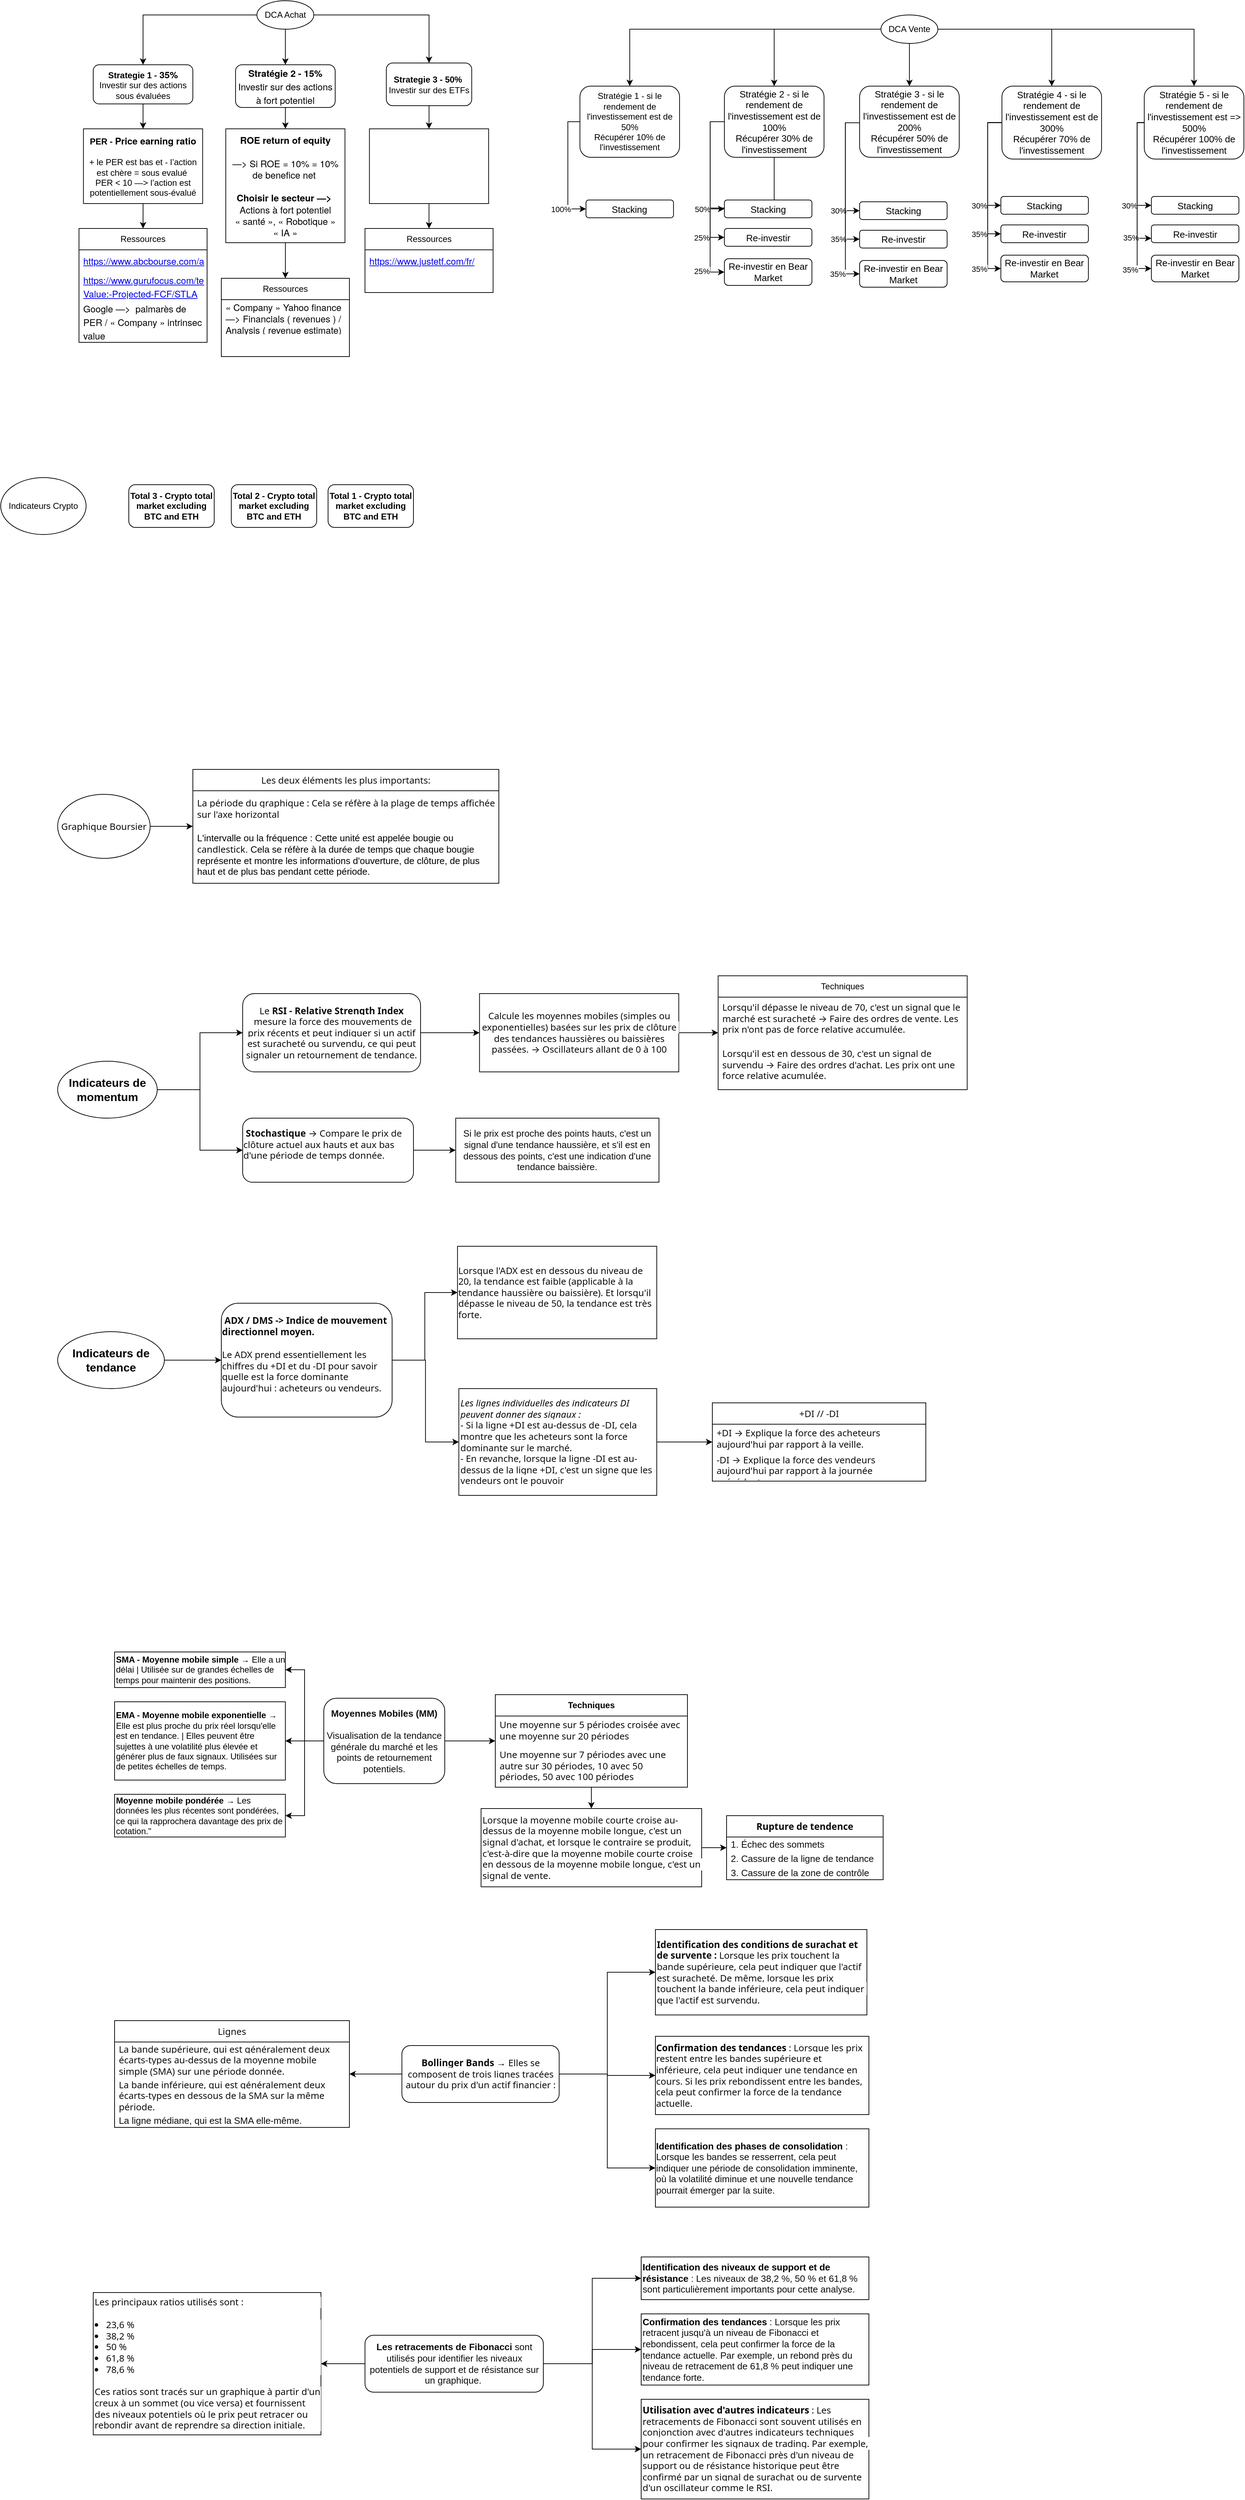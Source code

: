 <mxfile version="24.3.1" type="github">
  <diagram name="Page-1" id="9CWoTmQFCjU30tzJ5nmx">
    <mxGraphModel dx="1099" dy="1824" grid="1" gridSize="10" guides="1" tooltips="1" connect="1" arrows="1" fold="1" page="1" pageScale="1" pageWidth="827" pageHeight="1169" math="0" shadow="0">
      <root>
        <mxCell id="0" />
        <mxCell id="1" parent="0" />
        <mxCell id="JEmahKvNL_3gt_A3U07T-20" style="edgeStyle=orthogonalEdgeStyle;rounded=0;orthogonalLoop=1;jettySize=auto;html=1;entryX=0.5;entryY=0;entryDx=0;entryDy=0;" edge="1" parent="1" source="JEmahKvNL_3gt_A3U07T-33" target="JEmahKvNL_3gt_A3U07T-2">
          <mxGeometry relative="1" as="geometry">
            <mxPoint x="390" y="25.067" as="sourcePoint" />
          </mxGeometry>
        </mxCell>
        <mxCell id="JEmahKvNL_3gt_A3U07T-21" style="edgeStyle=orthogonalEdgeStyle;rounded=0;orthogonalLoop=1;jettySize=auto;html=1;" edge="1" parent="1" source="JEmahKvNL_3gt_A3U07T-33" target="JEmahKvNL_3gt_A3U07T-13">
          <mxGeometry relative="1" as="geometry">
            <mxPoint x="430" y="40" as="sourcePoint" />
          </mxGeometry>
        </mxCell>
        <mxCell id="JEmahKvNL_3gt_A3U07T-22" style="edgeStyle=orthogonalEdgeStyle;rounded=0;orthogonalLoop=1;jettySize=auto;html=1;exitX=1;exitY=0.5;exitDx=0;exitDy=0;" edge="1" parent="1" source="JEmahKvNL_3gt_A3U07T-33" target="JEmahKvNL_3gt_A3U07T-14">
          <mxGeometry relative="1" as="geometry">
            <mxPoint x="470" y="25.067" as="sourcePoint" />
          </mxGeometry>
        </mxCell>
        <mxCell id="JEmahKvNL_3gt_A3U07T-7" style="edgeStyle=orthogonalEdgeStyle;rounded=0;orthogonalLoop=1;jettySize=auto;html=1;" edge="1" parent="1" source="JEmahKvNL_3gt_A3U07T-2" target="JEmahKvNL_3gt_A3U07T-6">
          <mxGeometry relative="1" as="geometry" />
        </mxCell>
        <mxCell id="JEmahKvNL_3gt_A3U07T-2" value="&lt;b&gt;Strategie 1 -&amp;nbsp;&lt;/b&gt;&lt;b style=&quot;font-family: &amp;quot;Helvetica Neue&amp;quot;; font-size: 13px; text-align: start; background-color: initial;&quot;&gt;35%&lt;/b&gt;&lt;b&gt;&lt;br&gt;&lt;/b&gt;Investir sur des actions sous évaluées" style="rounded=1;whiteSpace=wrap;html=1;" vertex="1" parent="1">
          <mxGeometry x="160" y="70" width="140" height="55" as="geometry" />
        </mxCell>
        <mxCell id="JEmahKvNL_3gt_A3U07T-12" style="edgeStyle=orthogonalEdgeStyle;rounded=0;orthogonalLoop=1;jettySize=auto;html=1;" edge="1" parent="1" source="JEmahKvNL_3gt_A3U07T-6" target="JEmahKvNL_3gt_A3U07T-8">
          <mxGeometry relative="1" as="geometry" />
        </mxCell>
        <mxCell id="JEmahKvNL_3gt_A3U07T-6" value="&lt;div&gt;&lt;b style=&quot;background-color: initial;&quot;&gt;PER -&amp;nbsp;&lt;span style=&quot;background-color: initial; font-family: &amp;quot;Helvetica Neue&amp;quot;; font-size: 13px; text-align: start;&quot;&gt;Price earning ratio&lt;/span&gt;&lt;/b&gt;&lt;br&gt;&lt;/div&gt;&lt;div&gt;&lt;br&gt;&lt;/div&gt;+ le PER est bas et - l’action est chère = sous evalué&lt;span style=&quot;forced-color-adjust: none;&quot; class=&quot;Apple-converted-space&quot;&gt;&amp;nbsp;&lt;/span&gt;&lt;br&gt;PER &amp;lt; 10 —&amp;gt; l’action est potentiellement sous-évalué" style="rounded=0;whiteSpace=wrap;html=1;" vertex="1" parent="1">
          <mxGeometry x="146.25" y="160" width="167.5" height="105" as="geometry" />
        </mxCell>
        <mxCell id="JEmahKvNL_3gt_A3U07T-8" value="Ressources" style="swimlane;fontStyle=0;childLayout=stackLayout;horizontal=1;startSize=30;horizontalStack=0;resizeParent=1;resizeParentMax=0;resizeLast=0;collapsible=1;marginBottom=0;whiteSpace=wrap;html=1;" vertex="1" parent="1">
          <mxGeometry x="140" y="300" width="180" height="160" as="geometry">
            <mxRectangle x="148.13" y="300" width="163.75" height="30" as="alternateBounds" />
          </mxGeometry>
        </mxCell>
        <mxCell id="JEmahKvNL_3gt_A3U07T-9" value="&lt;p style=&quot;margin: 0px; font-variant-numeric: normal; font-variant-east-asian: normal; font-variant-alternates: normal; font-kerning: auto; font-optical-sizing: auto; font-feature-settings: normal; font-variation-settings: normal; font-variant-position: normal; font-stretch: normal; font-size: 13px; line-height: normal; font-family: &amp;quot;Helvetica Neue&amp;quot;; color: rgb(220, 161, 13);&quot; class=&quot;p1&quot;&gt;&lt;a href=&quot;https://www.abcbourse.com/analyses/per&quot;&gt;https://www.abcbourse.com/analyses/per&lt;/a&gt;&lt;span style=&quot;color: rgb(0, 0, 0);&quot; class=&quot;s1&quot;&gt;&amp;nbsp;&lt;/span&gt;&lt;/p&gt;" style="text;strokeColor=none;fillColor=none;align=left;verticalAlign=middle;spacingLeft=4;spacingRight=4;overflow=hidden;points=[[0,0.5],[1,0.5]];portConstraint=eastwest;rotatable=0;whiteSpace=wrap;html=1;" vertex="1" parent="JEmahKvNL_3gt_A3U07T-8">
          <mxGeometry y="30" width="180" height="30" as="geometry" />
        </mxCell>
        <mxCell id="JEmahKvNL_3gt_A3U07T-10" value="&lt;p style=&quot;margin: 0px; font-variant-numeric: normal; font-variant-east-asian: normal; font-variant-alternates: normal; font-kerning: auto; font-optical-sizing: auto; font-feature-settings: normal; font-variation-settings: normal; font-variant-position: normal; font-stretch: normal; font-size: 13px; line-height: normal; font-family: &amp;quot;Helvetica Neue&amp;quot;; color: rgb(220, 161, 13);&quot; class=&quot;p1&quot;&gt;&lt;a href=&quot;https://www.gurufocus.com/term/iv_dcf_share/STLA/Intrinsic-Value:-Projected-FCF/STLA&quot;&gt;https://www.gurufocus.com/term/iv_dcf_share/STLA/Intrinsic-Value:-Projected-FCF/STLA&lt;/a&gt;&lt;/p&gt;" style="text;strokeColor=none;fillColor=none;align=left;verticalAlign=middle;spacingLeft=4;spacingRight=4;overflow=hidden;points=[[0,0.5],[1,0.5]];portConstraint=eastwest;rotatable=0;whiteSpace=wrap;html=1;" vertex="1" parent="JEmahKvNL_3gt_A3U07T-8">
          <mxGeometry y="60" width="180" height="40" as="geometry" />
        </mxCell>
        <mxCell id="JEmahKvNL_3gt_A3U07T-11" value="&lt;p style=&quot;margin: 0px; font-variant-numeric: normal; font-variant-east-asian: normal; font-variant-alternates: normal; font-kerning: auto; font-optical-sizing: auto; font-feature-settings: normal; font-variation-settings: normal; font-variant-position: normal; font-stretch: normal; font-size: 13px; line-height: normal; font-family: &amp;quot;Helvetica Neue&amp;quot;;&quot; class=&quot;p1&quot;&gt;Google —&amp;gt;&lt;span class=&quot;Apple-converted-space&quot;&gt;&amp;nbsp; &lt;/span&gt;palmarès de PER / «&amp;nbsp;Company&amp;nbsp;» intrinsec value&lt;/p&gt;" style="text;strokeColor=none;fillColor=none;align=left;verticalAlign=middle;spacingLeft=4;spacingRight=4;overflow=hidden;points=[[0,0.5],[1,0.5]];portConstraint=eastwest;rotatable=0;whiteSpace=wrap;html=1;" vertex="1" parent="JEmahKvNL_3gt_A3U07T-8">
          <mxGeometry y="100" width="180" height="60" as="geometry" />
        </mxCell>
        <mxCell id="JEmahKvNL_3gt_A3U07T-17" style="edgeStyle=orthogonalEdgeStyle;rounded=0;orthogonalLoop=1;jettySize=auto;html=1;" edge="1" parent="1" source="JEmahKvNL_3gt_A3U07T-13" target="JEmahKvNL_3gt_A3U07T-15">
          <mxGeometry relative="1" as="geometry" />
        </mxCell>
        <mxCell id="JEmahKvNL_3gt_A3U07T-13" value="&lt;p style=&quot;margin: 0px; font-variant-numeric: normal; font-variant-east-asian: normal; font-variant-alternates: normal; font-kerning: auto; font-optical-sizing: auto; font-feature-settings: normal; font-variation-settings: normal; font-variant-position: normal; font-stretch: normal; font-size: 13px; line-height: normal; font-family: &amp;quot;Helvetica Neue&amp;quot;;&quot; class=&quot;p1&quot;&gt;&lt;b&gt;Stratégie 2 - 15%&lt;/b&gt;&lt;/p&gt;&lt;p style=&quot;margin: 0px; font-variant-numeric: normal; font-variant-east-asian: normal; font-variant-alternates: normal; font-kerning: auto; font-optical-sizing: auto; font-feature-settings: normal; font-variation-settings: normal; font-variant-position: normal; font-stretch: normal; font-size: 13px; line-height: normal; font-family: &amp;quot;Helvetica Neue&amp;quot;;&quot; class=&quot;p1&quot;&gt;Investir sur des actions à fort potentiel&lt;/p&gt;" style="rounded=1;whiteSpace=wrap;html=1;align=center;" vertex="1" parent="1">
          <mxGeometry x="360" y="70" width="140" height="60" as="geometry" />
        </mxCell>
        <mxCell id="JEmahKvNL_3gt_A3U07T-18" style="edgeStyle=orthogonalEdgeStyle;rounded=0;orthogonalLoop=1;jettySize=auto;html=1;" edge="1" parent="1" source="JEmahKvNL_3gt_A3U07T-14" target="JEmahKvNL_3gt_A3U07T-16">
          <mxGeometry relative="1" as="geometry" />
        </mxCell>
        <mxCell id="JEmahKvNL_3gt_A3U07T-14" value="&lt;b&gt;Strategie 3 - 50%&lt;span class=&quot;Apple-converted-space&quot;&gt;&amp;nbsp;&lt;/span&gt;&lt;/b&gt;&lt;br&gt;Investir sur des ETFs" style="rounded=1;whiteSpace=wrap;html=1;align=center;" vertex="1" parent="1">
          <mxGeometry x="571.88" y="67.5" width="120" height="60" as="geometry" />
        </mxCell>
        <mxCell id="JEmahKvNL_3gt_A3U07T-31" style="edgeStyle=orthogonalEdgeStyle;rounded=0;orthogonalLoop=1;jettySize=auto;html=1;" edge="1" parent="1" source="JEmahKvNL_3gt_A3U07T-15" target="JEmahKvNL_3gt_A3U07T-23">
          <mxGeometry relative="1" as="geometry" />
        </mxCell>
        <mxCell id="JEmahKvNL_3gt_A3U07T-15" value="&lt;div&gt;&lt;b style=&quot;background-color: initial; font-family: &amp;quot;Helvetica Neue&amp;quot;; font-size: 13px;&quot;&gt;&lt;br&gt;&lt;/b&gt;&lt;/div&gt;&lt;div&gt;&lt;b style=&quot;background-color: initial; font-family: &amp;quot;Helvetica Neue&amp;quot;; font-size: 13px;&quot;&gt;ROE return of equity&lt;/b&gt;&lt;br&gt;&lt;/div&gt;&lt;div&gt;&lt;span style=&quot;background-color: initial; font-family: &amp;quot;Helvetica Neue&amp;quot;; font-size: 13px;&quot;&gt;&lt;b&gt;&amp;nbsp;&lt;/b&gt;&lt;/span&gt;&lt;/div&gt;&lt;div&gt;&lt;span style=&quot;background-color: initial; font-family: &amp;quot;Helvetica Neue&amp;quot;; font-size: 13px;&quot;&gt;—&amp;gt; Si ROE = 10% = 10% de benefice net&lt;/span&gt;&lt;span style=&quot;background-color: initial; font-family: &amp;quot;Helvetica Neue&amp;quot;; font-size: 13px;&quot; class=&quot;Apple-converted-space&quot;&gt;&amp;nbsp;&lt;/span&gt;&lt;br&gt;&lt;/div&gt;&lt;b style=&quot;background-color: initial; font-family: &amp;quot;Helvetica Neue&amp;quot;; font-size: 13px;&quot;&gt;&lt;div&gt;&lt;b style=&quot;background-color: initial; font-family: &amp;quot;Helvetica Neue&amp;quot;; font-size: 13px;&quot;&gt;&lt;br&gt;&lt;/b&gt;&lt;/div&gt;Choisir le secteur —&amp;gt;&lt;/b&gt;&lt;span style=&quot;background-color: initial; font-family: &amp;quot;Helvetica Neue&amp;quot;; font-size: 13px;&quot;&gt;&amp;nbsp;&lt;/span&gt;&lt;font face=&quot;Helvetica Neue&quot;&gt;&lt;span style=&quot;font-size: 13px;&quot;&gt;&lt;br&gt;&lt;/span&gt;&lt;/font&gt;&lt;span style=&quot;background-color: initial; font-family: &amp;quot;Helvetica Neue&amp;quot;; font-size: 13px;&quot;&gt;Actions à fort potentiel «&amp;nbsp;santé&amp;nbsp;», «&amp;nbsp;Robotique&amp;nbsp;» «&amp;nbsp;IA&amp;nbsp;»&lt;/span&gt;&lt;br&gt;&lt;div&gt;&lt;br&gt;&lt;/div&gt;&lt;div&gt;&lt;div&gt;&lt;/div&gt;&lt;/div&gt;" style="rounded=0;whiteSpace=wrap;html=1;" vertex="1" parent="1">
          <mxGeometry x="346.25" y="160" width="167.5" height="160" as="geometry" />
        </mxCell>
        <mxCell id="JEmahKvNL_3gt_A3U07T-32" style="edgeStyle=orthogonalEdgeStyle;rounded=0;orthogonalLoop=1;jettySize=auto;html=1;" edge="1" parent="1" source="JEmahKvNL_3gt_A3U07T-16" target="JEmahKvNL_3gt_A3U07T-27">
          <mxGeometry relative="1" as="geometry" />
        </mxCell>
        <mxCell id="JEmahKvNL_3gt_A3U07T-16" value="&lt;div&gt;&lt;/div&gt;" style="rounded=0;whiteSpace=wrap;html=1;" vertex="1" parent="1">
          <mxGeometry x="548.13" y="160" width="167.5" height="105" as="geometry" />
        </mxCell>
        <mxCell id="JEmahKvNL_3gt_A3U07T-23" value="Ressources" style="swimlane;fontStyle=0;childLayout=stackLayout;horizontal=1;startSize=30;horizontalStack=0;resizeParent=1;resizeParentMax=0;resizeLast=0;collapsible=1;marginBottom=0;whiteSpace=wrap;html=1;" vertex="1" parent="1">
          <mxGeometry x="340" y="370" width="180" height="110" as="geometry">
            <mxRectangle x="348.13" y="300" width="163.75" height="30" as="alternateBounds" />
          </mxGeometry>
        </mxCell>
        <mxCell id="JEmahKvNL_3gt_A3U07T-24" value="&lt;span style=&quot;font-family: &amp;quot;Helvetica Neue&amp;quot;; font-size: 13px; background-color: initial;&quot;&gt;«&amp;nbsp;Company&amp;nbsp;» Yahoo finance&lt;/span&gt;&lt;span style=&quot;font-family: &amp;quot;Helvetica Neue&amp;quot;; font-size: 13px; background-color: initial;&quot; class=&quot;Apple-converted-space&quot;&gt;&amp;nbsp; &lt;/span&gt;&lt;span style=&quot;font-family: &amp;quot;Helvetica Neue&amp;quot;; font-size: 13px; background-color: initial;&quot;&gt;—&amp;gt; Financials ( revenues ) / Analysis ( revenue estimate)&lt;/span&gt;&lt;span style=&quot;font-family: &amp;quot;Helvetica Neue&amp;quot;; font-size: 13px; background-color: initial;&quot; class=&quot;Apple-converted-space&quot;&gt;&amp;nbsp;&lt;/span&gt;" style="text;strokeColor=none;fillColor=none;align=left;verticalAlign=middle;spacingLeft=4;spacingRight=4;overflow=hidden;points=[[0,0.5],[1,0.5]];portConstraint=eastwest;rotatable=0;whiteSpace=wrap;html=1;" vertex="1" parent="JEmahKvNL_3gt_A3U07T-23">
          <mxGeometry y="30" width="180" height="50" as="geometry" />
        </mxCell>
        <mxCell id="JEmahKvNL_3gt_A3U07T-25" value="&lt;p class=&quot;p1&quot; style=&quot;margin: 0px; font-variant-numeric: normal; font-variant-east-asian: normal; font-variant-alternates: normal; font-kerning: auto; font-optical-sizing: auto; font-feature-settings: normal; font-variation-settings: normal; font-variant-position: normal; font-stretch: normal; font-size: 13px; line-height: normal; font-family: &amp;quot;Helvetica Neue&amp;quot;; color: rgb(220, 161, 13);&quot;&gt;&lt;br&gt;&lt;/p&gt;" style="text;strokeColor=none;fillColor=none;align=left;verticalAlign=middle;spacingLeft=4;spacingRight=4;overflow=hidden;points=[[0,0.5],[1,0.5]];portConstraint=eastwest;rotatable=0;whiteSpace=wrap;html=1;" vertex="1" parent="JEmahKvNL_3gt_A3U07T-23">
          <mxGeometry y="80" width="180" height="30" as="geometry" />
        </mxCell>
        <mxCell id="JEmahKvNL_3gt_A3U07T-27" value="Ressources" style="swimlane;fontStyle=0;childLayout=stackLayout;horizontal=1;startSize=30;horizontalStack=0;resizeParent=1;resizeParentMax=0;resizeLast=0;collapsible=1;marginBottom=0;whiteSpace=wrap;html=1;" vertex="1" parent="1">
          <mxGeometry x="541.88" y="300" width="180" height="90" as="geometry">
            <mxRectangle x="541.88" y="300" width="163.75" height="30" as="alternateBounds" />
          </mxGeometry>
        </mxCell>
        <mxCell id="JEmahKvNL_3gt_A3U07T-28" value="&lt;p style=&quot;margin: 0px; font-variant-numeric: normal; font-variant-east-asian: normal; font-variant-alternates: normal; font-kerning: auto; font-optical-sizing: auto; font-feature-settings: normal; font-variation-settings: normal; font-variant-position: normal; font-stretch: normal; font-size: 13px; line-height: normal; font-family: &amp;quot;Helvetica Neue&amp;quot;; color: rgb(220, 161, 13);&quot; class=&quot;p1&quot;&gt;&lt;a href=&quot;https://www.justetf.com/fr/&quot;&gt;https://www.justetf.com/fr/&lt;/a&gt;&lt;/p&gt;" style="text;strokeColor=none;fillColor=none;align=left;verticalAlign=middle;spacingLeft=4;spacingRight=4;overflow=hidden;points=[[0,0.5],[1,0.5]];portConstraint=eastwest;rotatable=0;whiteSpace=wrap;html=1;" vertex="1" parent="JEmahKvNL_3gt_A3U07T-27">
          <mxGeometry y="30" width="180" height="30" as="geometry" />
        </mxCell>
        <mxCell id="JEmahKvNL_3gt_A3U07T-29" value="&lt;p style=&quot;margin: 0px; font-variant-numeric: normal; font-variant-east-asian: normal; font-variant-alternates: normal; font-kerning: auto; font-optical-sizing: auto; font-feature-settings: normal; font-variation-settings: normal; font-variant-position: normal; font-stretch: normal; font-size: 13px; line-height: normal; font-family: &amp;quot;Helvetica Neue&amp;quot;; color: rgb(220, 161, 13);&quot; class=&quot;p1&quot;&gt;&lt;br&gt;&lt;/p&gt;" style="text;strokeColor=none;fillColor=none;align=left;verticalAlign=middle;spacingLeft=4;spacingRight=4;overflow=hidden;points=[[0,0.5],[1,0.5]];portConstraint=eastwest;rotatable=0;whiteSpace=wrap;html=1;" vertex="1" parent="JEmahKvNL_3gt_A3U07T-27">
          <mxGeometry y="60" width="180" height="30" as="geometry" />
        </mxCell>
        <mxCell id="JEmahKvNL_3gt_A3U07T-33" value="DCA Achat" style="ellipse;whiteSpace=wrap;html=1;" vertex="1" parent="1">
          <mxGeometry x="390" y="-20" width="80" height="40" as="geometry" />
        </mxCell>
        <mxCell id="JEmahKvNL_3gt_A3U07T-35" value="Indicateurs Crypto" style="ellipse;whiteSpace=wrap;html=1;" vertex="1" parent="1">
          <mxGeometry x="30" y="650" width="120" height="80" as="geometry" />
        </mxCell>
        <mxCell id="JEmahKvNL_3gt_A3U07T-36" value="&lt;b&gt;Total 3 - Crypto total market excluding BTC and ETH&lt;/b&gt;" style="rounded=1;whiteSpace=wrap;html=1;" vertex="1" parent="1">
          <mxGeometry x="210" y="660" width="120" height="60" as="geometry" />
        </mxCell>
        <mxCell id="JEmahKvNL_3gt_A3U07T-37" value="&lt;b&gt;Total 2 - Crypto total market excluding BTC and ETH&lt;/b&gt;" style="rounded=1;whiteSpace=wrap;html=1;" vertex="1" parent="1">
          <mxGeometry x="354" y="660" width="120" height="60" as="geometry" />
        </mxCell>
        <mxCell id="JEmahKvNL_3gt_A3U07T-38" value="&lt;b&gt;Total 1 - Crypto total market excluding BTC and ETH&lt;/b&gt;" style="rounded=1;whiteSpace=wrap;html=1;" vertex="1" parent="1">
          <mxGeometry x="490" y="660" width="120" height="60" as="geometry" />
        </mxCell>
        <mxCell id="JEmahKvNL_3gt_A3U07T-59" style="edgeStyle=orthogonalEdgeStyle;rounded=0;orthogonalLoop=1;jettySize=auto;html=1;" edge="1" parent="1" source="JEmahKvNL_3gt_A3U07T-39" target="JEmahKvNL_3gt_A3U07T-43">
          <mxGeometry relative="1" as="geometry" />
        </mxCell>
        <mxCell id="JEmahKvNL_3gt_A3U07T-60" style="edgeStyle=orthogonalEdgeStyle;rounded=0;orthogonalLoop=1;jettySize=auto;html=1;entryX=1;entryY=0.5;entryDx=0;entryDy=0;" edge="1" parent="1" source="JEmahKvNL_3gt_A3U07T-39" target="JEmahKvNL_3gt_A3U07T-42">
          <mxGeometry relative="1" as="geometry" />
        </mxCell>
        <mxCell id="JEmahKvNL_3gt_A3U07T-61" style="edgeStyle=orthogonalEdgeStyle;rounded=0;orthogonalLoop=1;jettySize=auto;html=1;entryX=1;entryY=0.5;entryDx=0;entryDy=0;" edge="1" parent="1" source="JEmahKvNL_3gt_A3U07T-39" target="JEmahKvNL_3gt_A3U07T-45">
          <mxGeometry relative="1" as="geometry" />
        </mxCell>
        <mxCell id="JEmahKvNL_3gt_A3U07T-64" style="edgeStyle=orthogonalEdgeStyle;rounded=0;orthogonalLoop=1;jettySize=auto;html=1;" edge="1" parent="1" source="JEmahKvNL_3gt_A3U07T-39" target="JEmahKvNL_3gt_A3U07T-52">
          <mxGeometry relative="1" as="geometry" />
        </mxCell>
        <mxCell id="JEmahKvNL_3gt_A3U07T-39" value="&lt;span style=&quot;border: 0px solid rgb(227, 227, 227); box-sizing: border-box; --tw-border-spacing-x: 0; --tw-border-spacing-y: 0; --tw-translate-x: 0; --tw-translate-y: 0; --tw-rotate: 0; --tw-skew-x: 0; --tw-skew-y: 0; --tw-scale-x: 1; --tw-scale-y: 1; --tw-pan-x: ; --tw-pan-y: ; --tw-pinch-zoom: ; --tw-scroll-snap-strictness: proximity; --tw-gradient-from-position: ; --tw-gradient-via-position: ; --tw-gradient-to-position: ; --tw-ordinal: ; --tw-slashed-zero: ; --tw-numeric-figure: ; --tw-numeric-spacing: ; --tw-numeric-fraction: ; --tw-ring-inset: ; --tw-ring-offset-width: 0px; --tw-ring-offset-color: #fff; --tw-ring-color: rgba(69,89,164,.5); --tw-ring-offset-shadow: 0 0 transparent; --tw-ring-shadow: 0 0 transparent; --tw-shadow: 0 0 transparent; --tw-shadow-colored: 0 0 transparent; --tw-blur: ; --tw-brightness: ; --tw-contrast: ; --tw-grayscale: ; --tw-hue-rotate: ; --tw-invert: ; --tw-saturate: ; --tw-sepia: ; --tw-drop-shadow: ; --tw-backdrop-blur: ; --tw-backdrop-brightness: ; --tw-backdrop-contrast: ; --tw-backdrop-grayscale: ; --tw-backdrop-hue-rotate: ; --tw-backdrop-invert: ; --tw-backdrop-opacity: ; --tw-backdrop-saturate: ; --tw-backdrop-sepia: ; --tw-contain-size: ; --tw-contain-layout: ; --tw-contain-paint: ; --tw-contain-style: ; font-weight: 600; color: rgb(13, 13, 13); text-align: left; white-space-collapse: preserve; background-color: rgb(255, 255, 255);&quot;&gt;&lt;font face=&quot;Helvetica&quot; style=&quot;font-size: 13px;&quot;&gt;Moyennes Mobiles (MM)&lt;/font&gt;&lt;/span&gt;&lt;div&gt;&lt;span style=&quot;border: 0px solid rgb(227, 227, 227); box-sizing: border-box; --tw-border-spacing-x: 0; --tw-border-spacing-y: 0; --tw-translate-x: 0; --tw-translate-y: 0; --tw-rotate: 0; --tw-skew-x: 0; --tw-skew-y: 0; --tw-scale-x: 1; --tw-scale-y: 1; --tw-pan-x: ; --tw-pan-y: ; --tw-pinch-zoom: ; --tw-scroll-snap-strictness: proximity; --tw-gradient-from-position: ; --tw-gradient-via-position: ; --tw-gradient-to-position: ; --tw-ordinal: ; --tw-slashed-zero: ; --tw-numeric-figure: ; --tw-numeric-spacing: ; --tw-numeric-fraction: ; --tw-ring-inset: ; --tw-ring-offset-width: 0px; --tw-ring-offset-color: #fff; --tw-ring-color: rgba(69,89,164,.5); --tw-ring-offset-shadow: 0 0 transparent; --tw-ring-shadow: 0 0 transparent; --tw-shadow: 0 0 transparent; --tw-shadow-colored: 0 0 transparent; --tw-blur: ; --tw-brightness: ; --tw-contrast: ; --tw-grayscale: ; --tw-hue-rotate: ; --tw-invert: ; --tw-saturate: ; --tw-sepia: ; --tw-drop-shadow: ; --tw-backdrop-blur: ; --tw-backdrop-brightness: ; --tw-backdrop-contrast: ; --tw-backdrop-grayscale: ; --tw-backdrop-hue-rotate: ; --tw-backdrop-invert: ; --tw-backdrop-opacity: ; --tw-backdrop-saturate: ; --tw-backdrop-sepia: ; --tw-contain-size: ; --tw-contain-layout: ; --tw-contain-paint: ; --tw-contain-style: ; font-weight: 600; color: rgb(13, 13, 13); text-align: left; white-space-collapse: preserve; background-color: rgb(255, 255, 255);&quot;&gt;&lt;font face=&quot;Helvetica&quot; style=&quot;font-size: 13px;&quot;&gt;&lt;br&gt;&lt;/font&gt;&lt;/span&gt;&lt;/div&gt;&lt;div&gt;&lt;span style=&quot;border: 0px solid rgb(227, 227, 227); box-sizing: border-box; --tw-border-spacing-x: 0; --tw-border-spacing-y: 0; --tw-translate-x: 0; --tw-translate-y: 0; --tw-rotate: 0; --tw-skew-x: 0; --tw-skew-y: 0; --tw-scale-x: 1; --tw-scale-y: 1; --tw-pan-x: ; --tw-pan-y: ; --tw-pinch-zoom: ; --tw-scroll-snap-strictness: proximity; --tw-gradient-from-position: ; --tw-gradient-via-position: ; --tw-gradient-to-position: ; --tw-ordinal: ; --tw-slashed-zero: ; --tw-numeric-figure: ; --tw-numeric-spacing: ; --tw-numeric-fraction: ; --tw-ring-inset: ; --tw-ring-offset-width: 0px; --tw-ring-offset-color: #fff; --tw-ring-color: rgba(69,89,164,.5); --tw-ring-offset-shadow: 0 0 transparent; --tw-ring-shadow: 0 0 transparent; --tw-shadow: 0 0 transparent; --tw-shadow-colored: 0 0 transparent; --tw-blur: ; --tw-brightness: ; --tw-contrast: ; --tw-grayscale: ; --tw-hue-rotate: ; --tw-invert: ; --tw-saturate: ; --tw-sepia: ; --tw-drop-shadow: ; --tw-backdrop-blur: ; --tw-backdrop-brightness: ; --tw-backdrop-contrast: ; --tw-backdrop-grayscale: ; --tw-backdrop-hue-rotate: ; --tw-backdrop-invert: ; --tw-backdrop-opacity: ; --tw-backdrop-saturate: ; --tw-backdrop-sepia: ; --tw-contain-size: ; --tw-contain-layout: ; --tw-contain-paint: ; --tw-contain-style: ; font-weight: 600; color: rgb(13, 13, 13); text-align: left; white-space-collapse: preserve; background-color: rgb(255, 255, 255);&quot;&gt;&lt;span style=&quot;font-size: 13px; font-weight: 400;&quot;&gt;Visualisation de la tendance générale du marché et les points de retournement potentiels.&lt;/span&gt;&lt;font face=&quot;Helvetica&quot; style=&quot;font-size: 13px;&quot;&gt;&lt;br&gt;&lt;/font&gt;&lt;/span&gt;&lt;/div&gt;" style="rounded=1;whiteSpace=wrap;html=1;" vertex="1" parent="1">
          <mxGeometry x="484" y="2365" width="170" height="120" as="geometry" />
        </mxCell>
        <mxCell id="JEmahKvNL_3gt_A3U07T-42" value="&lt;b&gt;SMA - Moyenne mobile simple →&lt;/b&gt; Elle a un délai | Utilisée sur de grandes échelles de temps pour maintenir des positions." style="rounded=0;whiteSpace=wrap;html=1;align=left;" vertex="1" parent="1">
          <mxGeometry x="190" y="2300" width="240" height="50" as="geometry" />
        </mxCell>
        <mxCell id="JEmahKvNL_3gt_A3U07T-43" value="&lt;b&gt;EMA - Moyenne mobile exponentielle →&lt;/b&gt; Elle est plus proche du prix réel lorsqu&#39;elle est en tendance. | Elles peuvent être sujettes à une volatilité plus élevée et générer plus de faux signaux. Utilisées sur de petites échelles de temps." style="rounded=0;whiteSpace=wrap;html=1;align=left;" vertex="1" parent="1">
          <mxGeometry x="190" y="2370" width="240" height="110" as="geometry" />
        </mxCell>
        <mxCell id="JEmahKvNL_3gt_A3U07T-45" value="&lt;b&gt;Moyenne mobile pondérée →&lt;/b&gt; Les données les plus récentes sont pondérées, ce qui la rapprochera davantage des prix de cotation.&quot;" style="rounded=0;whiteSpace=wrap;html=1;align=left;" vertex="1" parent="1">
          <mxGeometry x="190" y="2500" width="240" height="60" as="geometry" />
        </mxCell>
        <mxCell id="JEmahKvNL_3gt_A3U07T-70" style="edgeStyle=orthogonalEdgeStyle;rounded=0;orthogonalLoop=1;jettySize=auto;html=1;" edge="1" parent="1" source="JEmahKvNL_3gt_A3U07T-52" target="JEmahKvNL_3gt_A3U07T-56">
          <mxGeometry relative="1" as="geometry" />
        </mxCell>
        <mxCell id="JEmahKvNL_3gt_A3U07T-52" value="&lt;b&gt;Techniques&lt;/b&gt;" style="swimlane;fontStyle=0;childLayout=stackLayout;horizontal=1;startSize=30;horizontalStack=0;resizeParent=1;resizeParentMax=0;resizeLast=0;collapsible=1;marginBottom=0;whiteSpace=wrap;html=1;" vertex="1" parent="1">
          <mxGeometry x="725" y="2360" width="270" height="130" as="geometry">
            <mxRectangle x="475" y="950" width="90" height="30" as="alternateBounds" />
          </mxGeometry>
        </mxCell>
        <mxCell id="JEmahKvNL_3gt_A3U07T-53" value="&lt;span style=&quot;color: rgb(13, 13, 13); font-family: Söhne, ui-sans-serif, system-ui, -apple-system, &amp;quot;Segoe UI&amp;quot;, Roboto, Ubuntu, Cantarell, &amp;quot;Noto Sans&amp;quot;, sans-serif, &amp;quot;Helvetica Neue&amp;quot;, Arial, &amp;quot;Apple Color Emoji&amp;quot;, &amp;quot;Segoe UI Emoji&amp;quot;, &amp;quot;Segoe UI Symbol&amp;quot;, &amp;quot;Noto Color Emoji&amp;quot;; white-space-collapse: preserve; background-color: rgb(255, 255, 255);&quot;&gt;&lt;font style=&quot;font-size: 13px;&quot;&gt;Une moyenne sur 5 périodes croisée avec une moyenne sur 20 périodes&lt;/font&gt;&lt;/span&gt;" style="text;strokeColor=none;fillColor=none;align=left;verticalAlign=middle;spacingLeft=4;spacingRight=4;overflow=hidden;points=[[0,0.5],[1,0.5]];portConstraint=eastwest;rotatable=0;whiteSpace=wrap;html=1;" vertex="1" parent="JEmahKvNL_3gt_A3U07T-52">
          <mxGeometry y="30" width="270" height="40" as="geometry" />
        </mxCell>
        <mxCell id="JEmahKvNL_3gt_A3U07T-54" value="&lt;span style=&quot;color: rgb(13, 13, 13); font-family: Söhne, ui-sans-serif, system-ui, -apple-system, &amp;quot;Segoe UI&amp;quot;, Roboto, Ubuntu, Cantarell, &amp;quot;Noto Sans&amp;quot;, sans-serif, &amp;quot;Helvetica Neue&amp;quot;, Arial, &amp;quot;Apple Color Emoji&amp;quot;, &amp;quot;Segoe UI Emoji&amp;quot;, &amp;quot;Segoe UI Symbol&amp;quot;, &amp;quot;Noto Color Emoji&amp;quot;; font-style: normal; font-variant-ligatures: normal; font-variant-caps: normal; font-weight: 400; letter-spacing: normal; orphans: 2; text-align: start; text-indent: 0px; text-transform: none; widows: 2; word-spacing: 0px; -webkit-text-stroke-width: 0px; white-space: pre-wrap; background-color: rgb(255, 255, 255); text-decoration-thickness: initial; text-decoration-style: initial; text-decoration-color: initial; float: none; display: inline !important;&quot;&gt;&lt;font style=&quot;font-size: 13px;&quot;&gt;Une moyenne sur 7 périodes avec une autre sur 30 périodes, 10 avec 50 périodes, 50 avec 100 périodes&lt;/font&gt;&lt;/span&gt;" style="text;strokeColor=none;fillColor=none;align=left;verticalAlign=middle;spacingLeft=4;spacingRight=4;overflow=hidden;points=[[0,0.5],[1,0.5]];portConstraint=eastwest;rotatable=0;whiteSpace=wrap;html=1;" vertex="1" parent="JEmahKvNL_3gt_A3U07T-52">
          <mxGeometry y="70" width="270" height="60" as="geometry" />
        </mxCell>
        <mxCell id="JEmahKvNL_3gt_A3U07T-72" style="edgeStyle=orthogonalEdgeStyle;rounded=0;orthogonalLoop=1;jettySize=auto;html=1;" edge="1" parent="1" source="JEmahKvNL_3gt_A3U07T-56" target="JEmahKvNL_3gt_A3U07T-66">
          <mxGeometry relative="1" as="geometry" />
        </mxCell>
        <mxCell id="JEmahKvNL_3gt_A3U07T-56" value="&lt;span style=&quot;color: rgb(13, 13, 13); font-family: Söhne, ui-sans-serif, system-ui, -apple-system, &amp;quot;Segoe UI&amp;quot;, Roboto, Ubuntu, Cantarell, &amp;quot;Noto Sans&amp;quot;, sans-serif, &amp;quot;Helvetica Neue&amp;quot;, Arial, &amp;quot;Apple Color Emoji&amp;quot;, &amp;quot;Segoe UI Emoji&amp;quot;, &amp;quot;Segoe UI Symbol&amp;quot;, &amp;quot;Noto Color Emoji&amp;quot;; font-style: normal; font-variant-ligatures: normal; font-variant-caps: normal; font-weight: 400; letter-spacing: normal; orphans: 2; text-indent: 0px; text-transform: none; widows: 2; word-spacing: 0px; -webkit-text-stroke-width: 0px; white-space: pre-wrap; background-color: rgb(255, 255, 255); text-decoration-thickness: initial; text-decoration-style: initial; text-decoration-color: initial; float: none; display: inline !important;&quot;&gt;&lt;font style=&quot;font-size: 13px;&quot;&gt;Lorsque la moyenne mobile courte croise au-dessus de la moyenne mobile longue, c&#39;est un signal d&#39;achat, et lorsque le contraire se produit, c&#39;est-à-dire que la moyenne mobile courte croise en dessous de la moyenne mobile longue, c&#39;est un signal de vente.&lt;/font&gt;&lt;/span&gt;" style="rounded=0;whiteSpace=wrap;html=1;align=left;" vertex="1" parent="1">
          <mxGeometry x="705" y="2520" width="310" height="110" as="geometry" />
        </mxCell>
        <mxCell id="JEmahKvNL_3gt_A3U07T-66" value="&lt;span style=&quot;color: rgb(13, 13, 13); font-family: Söhne, ui-sans-serif, system-ui, -apple-system, &amp;quot;Segoe UI&amp;quot;, Roboto, Ubuntu, Cantarell, &amp;quot;Noto Sans&amp;quot;, sans-serif, &amp;quot;Helvetica Neue&amp;quot;, Arial, &amp;quot;Apple Color Emoji&amp;quot;, &amp;quot;Segoe UI Emoji&amp;quot;, &amp;quot;Segoe UI Symbol&amp;quot;, &amp;quot;Noto Color Emoji&amp;quot;; font-size: 13px; text-align: start; white-space-collapse: preserve; background-color: rgb(255, 255, 255);&quot;&gt;&lt;b&gt;Rupture de tendence&lt;/b&gt;&lt;/span&gt;" style="swimlane;fontStyle=0;childLayout=stackLayout;horizontal=1;startSize=30;horizontalStack=0;resizeParent=1;resizeParentMax=0;resizeLast=0;collapsible=1;marginBottom=0;whiteSpace=wrap;html=1;" vertex="1" parent="1">
          <mxGeometry x="1050" y="2530" width="220" height="90" as="geometry" />
        </mxCell>
        <mxCell id="JEmahKvNL_3gt_A3U07T-67" value="&lt;span style=&quot;background-color: rgb(255, 255, 255); color: rgb(13, 13, 13); font-size: 13px; white-space-collapse: preserve;&quot;&gt;1. Échec des sommets&lt;/span&gt;" style="text;strokeColor=none;fillColor=none;align=left;verticalAlign=middle;spacingLeft=4;spacingRight=4;overflow=hidden;points=[[0,0.5],[1,0.5]];portConstraint=eastwest;rotatable=0;whiteSpace=wrap;html=1;" vertex="1" parent="JEmahKvNL_3gt_A3U07T-66">
          <mxGeometry y="30" width="220" height="20" as="geometry" />
        </mxCell>
        <mxCell id="JEmahKvNL_3gt_A3U07T-68" value="&lt;span style=&quot;background-color: rgb(255, 255, 255); color: rgb(13, 13, 13); font-size: 13px; white-space-collapse: preserve;&quot;&gt;2. Cassure de la ligne de tendance&lt;/span&gt;" style="text;strokeColor=none;fillColor=none;align=left;verticalAlign=middle;spacingLeft=4;spacingRight=4;overflow=hidden;points=[[0,0.5],[1,0.5]];portConstraint=eastwest;rotatable=0;whiteSpace=wrap;html=1;" vertex="1" parent="JEmahKvNL_3gt_A3U07T-66">
          <mxGeometry y="50" width="220" height="20" as="geometry" />
        </mxCell>
        <mxCell id="JEmahKvNL_3gt_A3U07T-69" value="&lt;span style=&quot;color: rgb(13, 13, 13); white-space-collapse: preserve; background-color: rgb(255, 255, 255);&quot;&gt;&lt;font face=&quot;Helvetica&quot; style=&quot;font-size: 13px;&quot;&gt;3. Cassure de la zone de contrôle&lt;/font&gt;&lt;/span&gt;" style="text;strokeColor=none;fillColor=none;align=left;verticalAlign=middle;spacingLeft=4;spacingRight=4;overflow=hidden;points=[[0,0.5],[1,0.5]];portConstraint=eastwest;rotatable=0;whiteSpace=wrap;html=1;" vertex="1" parent="JEmahKvNL_3gt_A3U07T-66">
          <mxGeometry y="70" width="220" height="20" as="geometry" />
        </mxCell>
        <mxCell id="JEmahKvNL_3gt_A3U07T-118" style="edgeStyle=orthogonalEdgeStyle;rounded=0;orthogonalLoop=1;jettySize=auto;html=1;entryX=0;entryY=0.5;entryDx=0;entryDy=0;" edge="1" parent="1" source="JEmahKvNL_3gt_A3U07T-73" target="JEmahKvNL_3gt_A3U07T-74">
          <mxGeometry relative="1" as="geometry" />
        </mxCell>
        <mxCell id="JEmahKvNL_3gt_A3U07T-119" style="edgeStyle=orthogonalEdgeStyle;rounded=0;orthogonalLoop=1;jettySize=auto;html=1;entryX=0;entryY=0.5;entryDx=0;entryDy=0;" edge="1" parent="1" source="JEmahKvNL_3gt_A3U07T-73" target="JEmahKvNL_3gt_A3U07T-84">
          <mxGeometry relative="1" as="geometry" />
        </mxCell>
        <mxCell id="JEmahKvNL_3gt_A3U07T-73" value="&lt;p style=&quot;margin: 0cm 0cm 0.0pt;&quot; class=&quot;MsoNormal&quot;&gt;&lt;font face=&quot;Helvetica&quot; size=&quot;1&quot;&gt;&lt;b style=&quot;font-size: 16px;&quot;&gt;Indicateurs de momentum&lt;/b&gt;&lt;/font&gt;&lt;br&gt;&lt;/p&gt;" style="ellipse;whiteSpace=wrap;html=1;" vertex="1" parent="1">
          <mxGeometry x="110" y="1470" width="140" height="80" as="geometry" />
        </mxCell>
        <mxCell id="JEmahKvNL_3gt_A3U07T-81" style="edgeStyle=orthogonalEdgeStyle;rounded=0;orthogonalLoop=1;jettySize=auto;html=1;" edge="1" parent="1" source="JEmahKvNL_3gt_A3U07T-74" target="JEmahKvNL_3gt_A3U07T-76">
          <mxGeometry relative="1" as="geometry" />
        </mxCell>
        <mxCell id="JEmahKvNL_3gt_A3U07T-74" value="&lt;font style=&quot;font-size: 13px;&quot;&gt;&lt;span style=&quot;color: rgb(13, 13, 13); font-family: Söhne, ui-sans-serif, system-ui, -apple-system, &amp;quot;Segoe UI&amp;quot;, Roboto, Ubuntu, Cantarell, &amp;quot;Noto Sans&amp;quot;, sans-serif, &amp;quot;Helvetica Neue&amp;quot;, Arial, &amp;quot;Apple Color Emoji&amp;quot;, &amp;quot;Segoe UI Emoji&amp;quot;, &amp;quot;Segoe UI Symbol&amp;quot;, &amp;quot;Noto Color Emoji&amp;quot;; text-align: left; white-space-collapse: preserve; background-color: rgb(255, 255, 255);&quot;&gt;Le &lt;/span&gt;&lt;span style=&quot;background-color: rgb(255, 255, 255); color: rgb(13, 13, 13); font-family: Söhne, ui-sans-serif, system-ui, -apple-system, &amp;quot;Segoe UI&amp;quot;, Roboto, Ubuntu, Cantarell, &amp;quot;Noto Sans&amp;quot;, sans-serif, &amp;quot;Helvetica Neue&amp;quot;, Arial, &amp;quot;Apple Color Emoji&amp;quot;, &amp;quot;Segoe UI Emoji&amp;quot;, &amp;quot;Segoe UI Symbol&amp;quot;, &amp;quot;Noto Color Emoji&amp;quot;; text-align: start; white-space-collapse: preserve;&quot;&gt;&lt;b&gt;RSI - Relative Strength Index&lt;/b&gt;&lt;/span&gt;&lt;span style=&quot;color: rgb(13, 13, 13); font-family: Söhne, ui-sans-serif, system-ui, -apple-system, &amp;quot;Segoe UI&amp;quot;, Roboto, Ubuntu, Cantarell, &amp;quot;Noto Sans&amp;quot;, sans-serif, &amp;quot;Helvetica Neue&amp;quot;, Arial, &amp;quot;Apple Color Emoji&amp;quot;, &amp;quot;Segoe UI Emoji&amp;quot;, &amp;quot;Segoe UI Symbol&amp;quot;, &amp;quot;Noto Color Emoji&amp;quot;; text-align: left; white-space-collapse: preserve; background-color: rgb(255, 255, 255);&quot;&gt;&lt;br&gt;&lt;/span&gt;&lt;span style=&quot;white-space-collapse: preserve; color: rgb(13, 13, 13); font-family: Söhne, ui-sans-serif, system-ui, -apple-system, &amp;quot;Segoe UI&amp;quot;, Roboto, Ubuntu, Cantarell, &amp;quot;Noto Sans&amp;quot;, sans-serif, &amp;quot;Helvetica Neue&amp;quot;, Arial, &amp;quot;Apple Color Emoji&amp;quot;, &amp;quot;Segoe UI Emoji&amp;quot;, &amp;quot;Segoe UI Symbol&amp;quot;, &amp;quot;Noto Color Emoji&amp;quot;; text-align: start; background-color: rgb(255, 255, 255);&quot;&gt;&lt;/span&gt;&lt;span style=&quot;color: rgb(13, 13, 13); font-family: Söhne, ui-sans-serif, system-ui, -apple-system, &amp;quot;Segoe UI&amp;quot;, Roboto, Ubuntu, Cantarell, &amp;quot;Noto Sans&amp;quot;, sans-serif, &amp;quot;Helvetica Neue&amp;quot;, Arial, &amp;quot;Apple Color Emoji&amp;quot;, &amp;quot;Segoe UI Emoji&amp;quot;, &amp;quot;Segoe UI Symbol&amp;quot;, &amp;quot;Noto Color Emoji&amp;quot;; text-align: left; white-space-collapse: preserve; background-color: rgb(255, 255, 255);&quot;&gt; mesure la force des mouvements de prix récents et peut indiquer si un actif est suracheté ou survendu, ce qui peut signaler un retournement de tendance.&lt;/span&gt;&lt;/font&gt;" style="rounded=1;whiteSpace=wrap;html=1;" vertex="1" parent="1">
          <mxGeometry x="370" y="1375" width="250" height="110" as="geometry" />
        </mxCell>
        <mxCell id="JEmahKvNL_3gt_A3U07T-82" style="edgeStyle=orthogonalEdgeStyle;rounded=0;orthogonalLoop=1;jettySize=auto;html=1;" edge="1" parent="1" source="JEmahKvNL_3gt_A3U07T-76" target="JEmahKvNL_3gt_A3U07T-77">
          <mxGeometry relative="1" as="geometry" />
        </mxCell>
        <mxCell id="JEmahKvNL_3gt_A3U07T-76" value="&lt;span style=&quot;color: rgb(13, 13, 13); font-family: Söhne, ui-sans-serif, system-ui, -apple-system, &amp;quot;Segoe UI&amp;quot;, Roboto, Ubuntu, Cantarell, &amp;quot;Noto Sans&amp;quot;, sans-serif, &amp;quot;Helvetica Neue&amp;quot;, Arial, &amp;quot;Apple Color Emoji&amp;quot;, &amp;quot;Segoe UI Emoji&amp;quot;, &amp;quot;Segoe UI Symbol&amp;quot;, &amp;quot;Noto Color Emoji&amp;quot;; font-style: normal; font-variant-ligatures: normal; font-variant-caps: normal; font-weight: 400; letter-spacing: normal; orphans: 2; text-align: start; text-indent: 0px; text-transform: none; widows: 2; word-spacing: 0px; -webkit-text-stroke-width: 0px; white-space: pre-wrap; background-color: rgb(255, 255, 255); text-decoration-thickness: initial; text-decoration-style: initial; text-decoration-color: initial; float: none; display: inline !important;&quot;&gt;&lt;font style=&quot;font-size: 13px;&quot;&gt;Calcule les moyennes mobiles (simples ou exponentielles) basées sur les prix de clôture des tendances haussières ou baissières passées. → Oscillateurs allant de 0 à 100&lt;/font&gt;&lt;/span&gt;" style="rounded=0;whiteSpace=wrap;html=1;" vertex="1" parent="1">
          <mxGeometry x="702.82" y="1375" width="280" height="110" as="geometry" />
        </mxCell>
        <mxCell id="JEmahKvNL_3gt_A3U07T-77" value="Techniques" style="swimlane;fontStyle=0;childLayout=stackLayout;horizontal=1;startSize=30;horizontalStack=0;resizeParent=1;resizeParentMax=0;resizeLast=0;collapsible=1;marginBottom=0;whiteSpace=wrap;html=1;" vertex="1" parent="1">
          <mxGeometry x="1038.13" y="1350" width="350" height="160" as="geometry" />
        </mxCell>
        <mxCell id="JEmahKvNL_3gt_A3U07T-78" value="&lt;span style=&quot;color: rgb(13, 13, 13); font-family: Söhne, ui-sans-serif, system-ui, -apple-system, &amp;quot;Segoe UI&amp;quot;, Roboto, Ubuntu, Cantarell, &amp;quot;Noto Sans&amp;quot;, sans-serif, &amp;quot;Helvetica Neue&amp;quot;, Arial, &amp;quot;Apple Color Emoji&amp;quot;, &amp;quot;Segoe UI Emoji&amp;quot;, &amp;quot;Segoe UI Symbol&amp;quot;, &amp;quot;Noto Color Emoji&amp;quot;; white-space-collapse: preserve; background-color: rgb(255, 255, 255);&quot;&gt;&lt;font style=&quot;font-size: 13px;&quot;&gt;Lorsqu&#39;il dépasse le niveau de 70, c&#39;est un signal que le marché est suracheté → Faire des ordres de vente. Les prix n&#39;ont pas de force relative accumulée.&lt;/font&gt;&lt;/span&gt;" style="text;strokeColor=none;fillColor=none;align=left;verticalAlign=middle;spacingLeft=4;spacingRight=4;overflow=hidden;points=[[0,0.5],[1,0.5]];portConstraint=eastwest;rotatable=0;whiteSpace=wrap;html=1;" vertex="1" parent="JEmahKvNL_3gt_A3U07T-77">
          <mxGeometry y="30" width="350" height="60" as="geometry" />
        </mxCell>
        <mxCell id="JEmahKvNL_3gt_A3U07T-79" value="&lt;span style=&quot;color: rgb(13, 13, 13); font-family: Söhne, ui-sans-serif, system-ui, -apple-system, &amp;quot;Segoe UI&amp;quot;, Roboto, Ubuntu, Cantarell, &amp;quot;Noto Sans&amp;quot;, sans-serif, &amp;quot;Helvetica Neue&amp;quot;, Arial, &amp;quot;Apple Color Emoji&amp;quot;, &amp;quot;Segoe UI Emoji&amp;quot;, &amp;quot;Segoe UI Symbol&amp;quot;, &amp;quot;Noto Color Emoji&amp;quot;; white-space-collapse: preserve; background-color: rgb(255, 255, 255);&quot;&gt;&lt;font style=&quot;font-size: 13px;&quot;&gt;Lorsqu&#39;il est en dessous de 30, c&#39;est un signal de survendu → Faire des ordres d&#39;achat. Les prix ont une force relative acumulée.&lt;/font&gt;&lt;/span&gt;" style="text;strokeColor=none;fillColor=none;align=left;verticalAlign=middle;spacingLeft=4;spacingRight=4;overflow=hidden;points=[[0,0.5],[1,0.5]];portConstraint=eastwest;rotatable=0;whiteSpace=wrap;html=1;" vertex="1" parent="JEmahKvNL_3gt_A3U07T-77">
          <mxGeometry y="90" width="350" height="70" as="geometry" />
        </mxCell>
        <mxCell id="JEmahKvNL_3gt_A3U07T-88" style="edgeStyle=orthogonalEdgeStyle;rounded=0;orthogonalLoop=1;jettySize=auto;html=1;" edge="1" parent="1" source="JEmahKvNL_3gt_A3U07T-84" target="JEmahKvNL_3gt_A3U07T-85">
          <mxGeometry relative="1" as="geometry" />
        </mxCell>
        <mxCell id="JEmahKvNL_3gt_A3U07T-85" value="&lt;span style=&quot;color: rgb(13, 13, 13); font-style: normal; font-variant-ligatures: normal; font-variant-caps: normal; font-weight: 400; letter-spacing: normal; orphans: 2; text-align: start; text-indent: 0px; text-transform: none; widows: 2; word-spacing: 0px; -webkit-text-stroke-width: 0px; white-space: pre-wrap; background-color: rgb(255, 255, 255); text-decoration-thickness: initial; text-decoration-style: initial; text-decoration-color: initial; float: none; display: inline !important;&quot;&gt;&lt;font style=&quot;font-size: 13px;&quot; face=&quot;Helvetica&quot;&gt;Si le prix est proche des points hauts, c&#39;est un signal d&#39;une tendance haussière, et s&#39;il est en dessous des points, c&#39;est une indication d&#39;une tendance baissière.&lt;/font&gt;&lt;/span&gt;" style="rounded=0;whiteSpace=wrap;html=1;" vertex="1" parent="1">
          <mxGeometry x="669.37" y="1550" width="285.63" height="90" as="geometry" />
        </mxCell>
        <mxCell id="JEmahKvNL_3gt_A3U07T-112" style="edgeStyle=orthogonalEdgeStyle;rounded=0;orthogonalLoop=1;jettySize=auto;html=1;entryX=0;entryY=0.5;entryDx=0;entryDy=0;" edge="1" parent="1" source="JEmahKvNL_3gt_A3U07T-91" target="JEmahKvNL_3gt_A3U07T-92">
          <mxGeometry relative="1" as="geometry" />
        </mxCell>
        <mxCell id="JEmahKvNL_3gt_A3U07T-91" value="&lt;b&gt;&lt;font style=&quot;font-size: 16px;&quot;&gt;Indicateurs de tendance&lt;/font&gt;&lt;/b&gt;" style="ellipse;whiteSpace=wrap;html=1;" vertex="1" parent="1">
          <mxGeometry x="110" y="1850" width="150" height="80" as="geometry" />
        </mxCell>
        <mxCell id="JEmahKvNL_3gt_A3U07T-113" style="edgeStyle=orthogonalEdgeStyle;rounded=0;orthogonalLoop=1;jettySize=auto;html=1;" edge="1" parent="1" source="JEmahKvNL_3gt_A3U07T-92" target="JEmahKvNL_3gt_A3U07T-98">
          <mxGeometry relative="1" as="geometry" />
        </mxCell>
        <mxCell id="JEmahKvNL_3gt_A3U07T-114" style="edgeStyle=orthogonalEdgeStyle;rounded=0;orthogonalLoop=1;jettySize=auto;html=1;entryX=0;entryY=0.5;entryDx=0;entryDy=0;" edge="1" parent="1" source="JEmahKvNL_3gt_A3U07T-92" target="JEmahKvNL_3gt_A3U07T-109">
          <mxGeometry relative="1" as="geometry" />
        </mxCell>
        <mxCell id="JEmahKvNL_3gt_A3U07T-92" value="&lt;p style=&quot;border: 0px solid rgb(227, 227, 227); box-sizing: border-box; --tw-border-spacing-x: 0; --tw-border-spacing-y: 0; --tw-translate-x: 0; --tw-translate-y: 0; --tw-rotate: 0; --tw-skew-x: 0; --tw-skew-y: 0; --tw-scale-x: 1; --tw-scale-y: 1; --tw-pan-x: ; --tw-pan-y: ; --tw-pinch-zoom: ; --tw-scroll-snap-strictness: proximity; --tw-gradient-from-position: ; --tw-gradient-via-position: ; --tw-gradient-to-position: ; --tw-ordinal: ; --tw-slashed-zero: ; --tw-numeric-figure: ; --tw-numeric-spacing: ; --tw-numeric-fraction: ; --tw-ring-inset: ; --tw-ring-offset-width: 0px; --tw-ring-offset-color: #fff; --tw-ring-color: rgba(69,89,164,.5); --tw-ring-offset-shadow: 0 0 transparent; --tw-ring-shadow: 0 0 transparent; --tw-shadow: 0 0 transparent; --tw-shadow-colored: 0 0 transparent; --tw-blur: ; --tw-brightness: ; --tw-contrast: ; --tw-grayscale: ; --tw-hue-rotate: ; --tw-invert: ; --tw-saturate: ; --tw-sepia: ; --tw-drop-shadow: ; --tw-backdrop-blur: ; --tw-backdrop-brightness: ; --tw-backdrop-contrast: ; --tw-backdrop-grayscale: ; --tw-backdrop-hue-rotate: ; --tw-backdrop-invert: ; --tw-backdrop-opacity: ; --tw-backdrop-saturate: ; --tw-backdrop-sepia: ; --tw-contain-size: ; --tw-contain-layout: ; --tw-contain-paint: ; --tw-contain-style: ; margin: 0px 0px 1.25em; color: rgb(13, 13, 13); font-family: Söhne, ui-sans-serif, system-ui, -apple-system, &amp;quot;Segoe UI&amp;quot;, Roboto, Ubuntu, Cantarell, &amp;quot;Noto Sans&amp;quot;, sans-serif, &amp;quot;Helvetica Neue&amp;quot;, Arial, &amp;quot;Apple Color Emoji&amp;quot;, &amp;quot;Segoe UI Emoji&amp;quot;, &amp;quot;Segoe UI Symbol&amp;quot;, &amp;quot;Noto Color Emoji&amp;quot;; font-style: normal; font-variant-ligatures: normal; font-variant-caps: normal; letter-spacing: normal; orphans: 2; text-align: start; text-indent: 0px; text-transform: none; widows: 2; word-spacing: 0px; -webkit-text-stroke-width: 0px; white-space: pre-wrap; background-color: rgb(255, 255, 255); text-decoration-thickness: initial; text-decoration-style: initial; text-decoration-color: initial; font-size: 13px;&quot;&gt;&lt;font style=&quot;font-size: 13px;&quot;&gt;&lt;b&gt; ADX / DMS -&amp;gt; Indice de mouvement directionnel moyen.&lt;/b&gt;&lt;/font&gt;&lt;/p&gt;&lt;p style=&quot;border: 0px solid rgb(227, 227, 227); box-sizing: border-box; --tw-border-spacing-x: 0; --tw-border-spacing-y: 0; --tw-translate-x: 0; --tw-translate-y: 0; --tw-rotate: 0; --tw-skew-x: 0; --tw-skew-y: 0; --tw-scale-x: 1; --tw-scale-y: 1; --tw-pan-x: ; --tw-pan-y: ; --tw-pinch-zoom: ; --tw-scroll-snap-strictness: proximity; --tw-gradient-from-position: ; --tw-gradient-via-position: ; --tw-gradient-to-position: ; --tw-ordinal: ; --tw-slashed-zero: ; --tw-numeric-figure: ; --tw-numeric-spacing: ; --tw-numeric-fraction: ; --tw-ring-inset: ; --tw-ring-offset-width: 0px; --tw-ring-offset-color: #fff; --tw-ring-color: rgba(69,89,164,.5); --tw-ring-offset-shadow: 0 0 transparent; --tw-ring-shadow: 0 0 transparent; --tw-shadow: 0 0 transparent; --tw-shadow-colored: 0 0 transparent; --tw-blur: ; --tw-brightness: ; --tw-contrast: ; --tw-grayscale: ; --tw-hue-rotate: ; --tw-invert: ; --tw-saturate: ; --tw-sepia: ; --tw-drop-shadow: ; --tw-backdrop-blur: ; --tw-backdrop-brightness: ; --tw-backdrop-contrast: ; --tw-backdrop-grayscale: ; --tw-backdrop-hue-rotate: ; --tw-backdrop-invert: ; --tw-backdrop-opacity: ; --tw-backdrop-saturate: ; --tw-backdrop-sepia: ; --tw-contain-size: ; --tw-contain-layout: ; --tw-contain-paint: ; --tw-contain-style: ; margin: 1.25em 0px; color: rgb(13, 13, 13); font-family: Söhne, ui-sans-serif, system-ui, -apple-system, &amp;quot;Segoe UI&amp;quot;, Roboto, Ubuntu, Cantarell, &amp;quot;Noto Sans&amp;quot;, sans-serif, &amp;quot;Helvetica Neue&amp;quot;, Arial, &amp;quot;Apple Color Emoji&amp;quot;, &amp;quot;Segoe UI Emoji&amp;quot;, &amp;quot;Segoe UI Symbol&amp;quot;, &amp;quot;Noto Color Emoji&amp;quot;; text-align: start; white-space-collapse: preserve; background-color: rgb(255, 255, 255); font-size: 13px;&quot;&gt;&lt;font style=&quot;font-size: 13px;&quot;&gt;Le ADX prend essentiellement les chiffres du +DI et du -DI pour savoir quelle est la force dominante aujourd&#39;hui : acheteurs ou vendeurs.&lt;/font&gt;&lt;/p&gt;" style="rounded=1;whiteSpace=wrap;html=1;" vertex="1" parent="1">
          <mxGeometry x="340" y="1810" width="240" height="160" as="geometry" />
        </mxCell>
        <mxCell id="JEmahKvNL_3gt_A3U07T-93" value="&lt;span style=&quot;color: rgb(13, 13, 13); font-family: Söhne, ui-sans-serif, system-ui, -apple-system, &amp;quot;Segoe UI&amp;quot;, Roboto, Ubuntu, Cantarell, &amp;quot;Noto Sans&amp;quot;, sans-serif, &amp;quot;Helvetica Neue&amp;quot;, Arial, &amp;quot;Apple Color Emoji&amp;quot;, &amp;quot;Segoe UI Emoji&amp;quot;, &amp;quot;Segoe UI Symbol&amp;quot;, &amp;quot;Noto Color Emoji&amp;quot;; font-size: 13px; text-align: start; white-space-collapse: preserve; background-color: rgb(255, 255, 255);&quot;&gt;+DI // -DI&lt;/span&gt;" style="swimlane;fontStyle=0;childLayout=stackLayout;horizontal=1;startSize=30;horizontalStack=0;resizeParent=1;resizeParentMax=0;resizeLast=0;collapsible=1;marginBottom=0;whiteSpace=wrap;html=1;" vertex="1" parent="1">
          <mxGeometry x="1030" y="1950" width="300" height="110" as="geometry" />
        </mxCell>
        <mxCell id="JEmahKvNL_3gt_A3U07T-94" value="&lt;span style=&quot;color: rgb(13, 13, 13); font-family: Söhne, ui-sans-serif, system-ui, -apple-system, &amp;quot;Segoe UI&amp;quot;, Roboto, Ubuntu, Cantarell, &amp;quot;Noto Sans&amp;quot;, sans-serif, &amp;quot;Helvetica Neue&amp;quot;, Arial, &amp;quot;Apple Color Emoji&amp;quot;, &amp;quot;Segoe UI Emoji&amp;quot;, &amp;quot;Segoe UI Symbol&amp;quot;, &amp;quot;Noto Color Emoji&amp;quot;; white-space-collapse: preserve; background-color: rgb(255, 255, 255);&quot;&gt;&lt;font style=&quot;font-size: 13px;&quot;&gt;+DI → Explique la force des acheteurs aujourd&#39;hui par rapport à la veille.&lt;/font&gt;&lt;/span&gt;" style="text;strokeColor=none;fillColor=none;align=left;verticalAlign=middle;spacingLeft=4;spacingRight=4;overflow=hidden;points=[[0,0.5],[1,0.5]];portConstraint=eastwest;rotatable=0;whiteSpace=wrap;html=1;" vertex="1" parent="JEmahKvNL_3gt_A3U07T-93">
          <mxGeometry y="30" width="300" height="40" as="geometry" />
        </mxCell>
        <mxCell id="JEmahKvNL_3gt_A3U07T-95" value="&lt;span style=&quot;color: rgb(13, 13, 13); font-family: Söhne, ui-sans-serif, system-ui, -apple-system, &amp;quot;Segoe UI&amp;quot;, Roboto, Ubuntu, Cantarell, &amp;quot;Noto Sans&amp;quot;, sans-serif, &amp;quot;Helvetica Neue&amp;quot;, Arial, &amp;quot;Apple Color Emoji&amp;quot;, &amp;quot;Segoe UI Emoji&amp;quot;, &amp;quot;Segoe UI Symbol&amp;quot;, &amp;quot;Noto Color Emoji&amp;quot;; white-space-collapse: preserve; background-color: rgb(255, 255, 255);&quot;&gt;&lt;font style=&quot;font-size: 13px;&quot;&gt;-DI → Explique la force des vendeurs aujourd&#39;hui par rapport à la journée précédente.&lt;/font&gt;&lt;/span&gt;" style="text;strokeColor=none;fillColor=none;align=left;verticalAlign=middle;spacingLeft=4;spacingRight=4;overflow=hidden;points=[[0,0.5],[1,0.5]];portConstraint=eastwest;rotatable=0;whiteSpace=wrap;html=1;" vertex="1" parent="JEmahKvNL_3gt_A3U07T-93">
          <mxGeometry y="70" width="300" height="40" as="geometry" />
        </mxCell>
        <mxCell id="JEmahKvNL_3gt_A3U07T-98" value="&lt;p style=&quot;border: 0px solid rgb(227, 227, 227); box-sizing: border-box; --tw-border-spacing-x: 0; --tw-border-spacing-y: 0; --tw-translate-x: 0; --tw-translate-y: 0; --tw-rotate: 0; --tw-skew-x: 0; --tw-skew-y: 0; --tw-scale-x: 1; --tw-scale-y: 1; --tw-pan-x: ; --tw-pan-y: ; --tw-pinch-zoom: ; --tw-scroll-snap-strictness: proximity; --tw-gradient-from-position: ; --tw-gradient-via-position: ; --tw-gradient-to-position: ; --tw-ordinal: ; --tw-slashed-zero: ; --tw-numeric-figure: ; --tw-numeric-spacing: ; --tw-numeric-fraction: ; --tw-ring-inset: ; --tw-ring-offset-width: 0px; --tw-ring-offset-color: #fff; --tw-ring-color: rgba(69,89,164,.5); --tw-ring-offset-shadow: 0 0 transparent; --tw-ring-shadow: 0 0 transparent; --tw-shadow: 0 0 transparent; --tw-shadow-colored: 0 0 transparent; --tw-blur: ; --tw-brightness: ; --tw-contrast: ; --tw-grayscale: ; --tw-hue-rotate: ; --tw-invert: ; --tw-saturate: ; --tw-sepia: ; --tw-drop-shadow: ; --tw-backdrop-blur: ; --tw-backdrop-brightness: ; --tw-backdrop-contrast: ; --tw-backdrop-grayscale: ; --tw-backdrop-hue-rotate: ; --tw-backdrop-invert: ; --tw-backdrop-opacity: ; --tw-backdrop-saturate: ; --tw-backdrop-sepia: ; --tw-contain-size: ; --tw-contain-layout: ; --tw-contain-paint: ; --tw-contain-style: ; margin: 1.25em 0px; color: rgb(13, 13, 13); font-family: Söhne, ui-sans-serif, system-ui, -apple-system, &amp;quot;Segoe UI&amp;quot;, Roboto, Ubuntu, Cantarell, &amp;quot;Noto Sans&amp;quot;, sans-serif, &amp;quot;Helvetica Neue&amp;quot;, Arial, &amp;quot;Apple Color Emoji&amp;quot;, &amp;quot;Segoe UI Emoji&amp;quot;, &amp;quot;Segoe UI Symbol&amp;quot;, &amp;quot;Noto Color Emoji&amp;quot;; font-style: normal; font-variant-ligatures: normal; font-variant-caps: normal; font-weight: 400; letter-spacing: normal; orphans: 2; text-align: start; text-indent: 0px; text-transform: none; widows: 2; word-spacing: 0px; -webkit-text-stroke-width: 0px; white-space: pre-wrap; background-color: rgb(255, 255, 255); text-decoration-thickness: initial; text-decoration-style: initial; text-decoration-color: initial; font-size: 13px;&quot;&gt;&lt;font style=&quot;font-size: 13px;&quot;&gt;Lorsque l&#39;ADX est en dessous du niveau de 20, la tendance est faible (applicable à la tendance haussière ou baissière). Et lorsqu&#39;il dépasse le niveau de 50, la tendance est très forte.&lt;/font&gt;&lt;/p&gt;" style="rounded=0;whiteSpace=wrap;html=1;" vertex="1" parent="1">
          <mxGeometry x="671.88" y="1730" width="280" height="130" as="geometry" />
        </mxCell>
        <mxCell id="JEmahKvNL_3gt_A3U07T-116" style="edgeStyle=orthogonalEdgeStyle;rounded=0;orthogonalLoop=1;jettySize=auto;html=1;" edge="1" parent="1" source="JEmahKvNL_3gt_A3U07T-109" target="JEmahKvNL_3gt_A3U07T-93">
          <mxGeometry relative="1" as="geometry" />
        </mxCell>
        <mxCell id="JEmahKvNL_3gt_A3U07T-109" value="&lt;span style=&quot;color: rgb(13, 13, 13); font-family: Söhne, ui-sans-serif, system-ui, -apple-system, &amp;quot;Segoe UI&amp;quot;, Roboto, Ubuntu, Cantarell, &amp;quot;Noto Sans&amp;quot;, sans-serif, &amp;quot;Helvetica Neue&amp;quot;, Arial, &amp;quot;Apple Color Emoji&amp;quot;, &amp;quot;Segoe UI Emoji&amp;quot;, &amp;quot;Segoe UI Symbol&amp;quot;, &amp;quot;Noto Color Emoji&amp;quot;; font-variant-ligatures: normal; font-variant-caps: normal; letter-spacing: normal; orphans: 2; text-indent: 0px; text-transform: none; widows: 2; word-spacing: 0px; -webkit-text-stroke-width: 0px; white-space: pre-wrap; background-color: rgb(255, 255, 255); text-decoration-thickness: initial; text-decoration-style: initial; text-decoration-color: initial; float: none; display: inline !important;&quot;&gt;&lt;font style=&quot;font-size: 13px;&quot;&gt;&lt;i style=&quot;&quot;&gt;Les lignes individuelles des indicateurs DI peuvent donner des signaux : &lt;/i&gt;&lt;/font&gt;&lt;/span&gt;&lt;div&gt;&lt;span style=&quot;color: rgb(13, 13, 13); font-family: Söhne, ui-sans-serif, system-ui, -apple-system, &amp;quot;Segoe UI&amp;quot;, Roboto, Ubuntu, Cantarell, &amp;quot;Noto Sans&amp;quot;, sans-serif, &amp;quot;Helvetica Neue&amp;quot;, Arial, &amp;quot;Apple Color Emoji&amp;quot;, &amp;quot;Segoe UI Emoji&amp;quot;, &amp;quot;Segoe UI Symbol&amp;quot;, &amp;quot;Noto Color Emoji&amp;quot;; font-style: normal; font-variant-ligatures: normal; font-variant-caps: normal; font-weight: 400; letter-spacing: normal; orphans: 2; text-indent: 0px; text-transform: none; widows: 2; word-spacing: 0px; -webkit-text-stroke-width: 0px; white-space: pre-wrap; background-color: rgb(255, 255, 255); text-decoration-thickness: initial; text-decoration-style: initial; text-decoration-color: initial; float: none; display: inline !important;&quot;&gt;&lt;font style=&quot;font-size: 13px;&quot;&gt;- Si la ligne +DI est au-dessus de -DI, cela montre que les acheteurs sont la force dominante sur le marché. &lt;/font&gt;&lt;/span&gt;&lt;/div&gt;&lt;div&gt;&lt;span style=&quot;color: rgb(13, 13, 13); font-family: Söhne, ui-sans-serif, system-ui, -apple-system, &amp;quot;Segoe UI&amp;quot;, Roboto, Ubuntu, Cantarell, &amp;quot;Noto Sans&amp;quot;, sans-serif, &amp;quot;Helvetica Neue&amp;quot;, Arial, &amp;quot;Apple Color Emoji&amp;quot;, &amp;quot;Segoe UI Emoji&amp;quot;, &amp;quot;Segoe UI Symbol&amp;quot;, &amp;quot;Noto Color Emoji&amp;quot;; font-style: normal; font-variant-ligatures: normal; font-variant-caps: normal; font-weight: 400; letter-spacing: normal; orphans: 2; text-indent: 0px; text-transform: none; widows: 2; word-spacing: 0px; -webkit-text-stroke-width: 0px; white-space: pre-wrap; background-color: rgb(255, 255, 255); text-decoration-thickness: initial; text-decoration-style: initial; text-decoration-color: initial; float: none; display: inline !important;&quot;&gt;&lt;font style=&quot;font-size: 13px;&quot;&gt;- En revanche, lorsque la ligne -DI est au-dessus de la ligne +DI, c&#39;est un signe que les vendeurs ont le pouvoir&lt;/font&gt;&lt;/span&gt;&lt;/div&gt;" style="rounded=0;whiteSpace=wrap;html=1;align=left;" vertex="1" parent="1">
          <mxGeometry x="673.76" y="1930" width="278.12" height="150" as="geometry" />
        </mxCell>
        <mxCell id="JEmahKvNL_3gt_A3U07T-84" value="&lt;p style=&quot;border: 0px solid rgb(227, 227, 227); box-sizing: border-box; --tw-border-spacing-x: 0; --tw-border-spacing-y: 0; --tw-translate-x: 0; --tw-translate-y: 0; --tw-rotate: 0; --tw-skew-x: 0; --tw-skew-y: 0; --tw-scale-x: 1; --tw-scale-y: 1; --tw-pan-x: ; --tw-pan-y: ; --tw-pinch-zoom: ; --tw-scroll-snap-strictness: proximity; --tw-gradient-from-position: ; --tw-gradient-via-position: ; --tw-gradient-to-position: ; --tw-ordinal: ; --tw-slashed-zero: ; --tw-numeric-figure: ; --tw-numeric-spacing: ; --tw-numeric-fraction: ; --tw-ring-inset: ; --tw-ring-offset-width: 0px; --tw-ring-offset-color: #fff; --tw-ring-color: rgba(69,89,164,.5); --tw-ring-offset-shadow: 0 0 transparent; --tw-ring-shadow: 0 0 transparent; --tw-shadow: 0 0 transparent; --tw-shadow-colored: 0 0 transparent; --tw-blur: ; --tw-brightness: ; --tw-contrast: ; --tw-grayscale: ; --tw-hue-rotate: ; --tw-invert: ; --tw-saturate: ; --tw-sepia: ; --tw-drop-shadow: ; --tw-backdrop-blur: ; --tw-backdrop-brightness: ; --tw-backdrop-contrast: ; --tw-backdrop-grayscale: ; --tw-backdrop-hue-rotate: ; --tw-backdrop-invert: ; --tw-backdrop-opacity: ; --tw-backdrop-saturate: ; --tw-backdrop-sepia: ; --tw-contain-size: ; --tw-contain-layout: ; --tw-contain-paint: ; --tw-contain-style: ; margin: 0px 0px 1.25em; color: rgb(13, 13, 13); font-family: Söhne, ui-sans-serif, system-ui, -apple-system, &amp;quot;Segoe UI&amp;quot;, Roboto, Ubuntu, Cantarell, &amp;quot;Noto Sans&amp;quot;, sans-serif, &amp;quot;Helvetica Neue&amp;quot;, Arial, &amp;quot;Apple Color Emoji&amp;quot;, &amp;quot;Segoe UI Emoji&amp;quot;, &amp;quot;Segoe UI Symbol&amp;quot;, &amp;quot;Noto Color Emoji&amp;quot;; font-size: 13px; font-style: normal; font-variant-ligatures: normal; font-variant-caps: normal; letter-spacing: normal; orphans: 2; text-align: start; text-indent: 0px; text-transform: none; widows: 2; word-spacing: 0px; -webkit-text-stroke-width: 0px; white-space: pre-wrap; background-color: rgb(255, 255, 255); text-decoration-thickness: initial; text-decoration-style: initial; text-decoration-color: initial;&quot;&gt;&lt;span style=&quot;font-weight: 400;&quot;&gt; &lt;/span&gt;&lt;b&gt;Stochastique&lt;/b&gt; → Compare le prix de clôture actuel aux hauts et aux bas d&#39;une période de temps donnée.&lt;/p&gt;" style="rounded=1;whiteSpace=wrap;html=1;" vertex="1" parent="1">
          <mxGeometry x="370" y="1550" width="240" height="90" as="geometry" />
        </mxCell>
        <mxCell id="JEmahKvNL_3gt_A3U07T-126" value="&lt;span style=&quot;color: rgb(13, 13, 13); font-family: Söhne, ui-sans-serif, system-ui, -apple-system, &amp;quot;Segoe UI&amp;quot;, Roboto, Ubuntu, Cantarell, &amp;quot;Noto Sans&amp;quot;, sans-serif, &amp;quot;Helvetica Neue&amp;quot;, Arial, &amp;quot;Apple Color Emoji&amp;quot;, &amp;quot;Segoe UI Emoji&amp;quot;, &amp;quot;Segoe UI Symbol&amp;quot;, &amp;quot;Noto Color Emoji&amp;quot;; font-size: 13px; text-align: start; white-space-collapse: preserve; background-color: rgb(255, 255, 255);&quot;&gt;Les deux éléments les plus importants:&lt;/span&gt;" style="swimlane;fontStyle=0;childLayout=stackLayout;horizontal=1;startSize=30;horizontalStack=0;resizeParent=1;resizeParentMax=0;resizeLast=0;collapsible=1;marginBottom=0;whiteSpace=wrap;html=1;" vertex="1" parent="1">
          <mxGeometry x="300" y="1060" width="430" height="160" as="geometry" />
        </mxCell>
        <mxCell id="JEmahKvNL_3gt_A3U07T-127" value="&lt;span style=&quot;color: rgb(13, 13, 13); font-family: Söhne, ui-sans-serif, system-ui, -apple-system, &amp;quot;Segoe UI&amp;quot;, Roboto, Ubuntu, Cantarell, &amp;quot;Noto Sans&amp;quot;, sans-serif, &amp;quot;Helvetica Neue&amp;quot;, Arial, &amp;quot;Apple Color Emoji&amp;quot;, &amp;quot;Segoe UI Emoji&amp;quot;, &amp;quot;Segoe UI Symbol&amp;quot;, &amp;quot;Noto Color Emoji&amp;quot;; font-size: 13px; white-space-collapse: preserve; background-color: rgb(255, 255, 255);&quot;&gt;La période du graphique : Cela se réfère à la plage de temps affichée sur l&#39;axe horizontal &lt;/span&gt;" style="text;strokeColor=none;fillColor=none;align=left;verticalAlign=middle;spacingLeft=4;spacingRight=4;overflow=hidden;points=[[0,0.5],[1,0.5]];portConstraint=eastwest;rotatable=0;whiteSpace=wrap;html=1;" vertex="1" parent="JEmahKvNL_3gt_A3U07T-126">
          <mxGeometry y="30" width="430" height="50" as="geometry" />
        </mxCell>
        <mxCell id="JEmahKvNL_3gt_A3U07T-128" value="&lt;span style=&quot;color: var(--tw-prose-body); font-size: 13px; white-space-collapse: preserve; background-color: initial;&quot;&gt;L&#39;intervalle ou la fréquence : Cette unité est appelée bougie ou &lt;/span&gt;&lt;span style=&quot;font-size: 13px; white-space-collapse: preserve; color: rgb(13, 13, 13); font-family: Söhne, ui-sans-serif, system-ui, -apple-system, &amp;quot;Segoe UI&amp;quot;, Roboto, Ubuntu, Cantarell, &amp;quot;Noto Sans&amp;quot;, sans-serif, &amp;quot;Helvetica Neue&amp;quot;, Arial, &amp;quot;Apple Color Emoji&amp;quot;, &amp;quot;Segoe UI Emoji&amp;quot;, &amp;quot;Segoe UI Symbol&amp;quot;, &amp;quot;Noto Color Emoji&amp;quot;; background-color: rgb(255, 255, 255);&quot;&gt;candlestick&lt;/span&gt;&lt;span style=&quot;color: var(--tw-prose-body); font-size: 13px; white-space-collapse: preserve; background-color: initial;&quot;&gt;. Cela se réfère à la durée de temps que chaque bougie représente et montre les informations d&#39;ouverture, de clôture, de plus haut et de plus bas pendant cette période.&lt;/span&gt;" style="text;strokeColor=none;fillColor=none;align=left;verticalAlign=middle;spacingLeft=4;spacingRight=4;overflow=hidden;points=[[0,0.5],[1,0.5]];portConstraint=eastwest;rotatable=0;whiteSpace=wrap;html=1;" vertex="1" parent="JEmahKvNL_3gt_A3U07T-126">
          <mxGeometry y="80" width="430" height="80" as="geometry" />
        </mxCell>
        <mxCell id="JEmahKvNL_3gt_A3U07T-132" style="edgeStyle=orthogonalEdgeStyle;rounded=0;orthogonalLoop=1;jettySize=auto;html=1;" edge="1" parent="1" source="JEmahKvNL_3gt_A3U07T-130" target="JEmahKvNL_3gt_A3U07T-126">
          <mxGeometry relative="1" as="geometry" />
        </mxCell>
        <mxCell id="JEmahKvNL_3gt_A3U07T-130" value="&lt;span style=&quot;color: rgb(13, 13, 13); font-family: Söhne, ui-sans-serif, system-ui, -apple-system, &amp;quot;Segoe UI&amp;quot;, Roboto, Ubuntu, Cantarell, &amp;quot;Noto Sans&amp;quot;, sans-serif, &amp;quot;Helvetica Neue&amp;quot;, Arial, &amp;quot;Apple Color Emoji&amp;quot;, &amp;quot;Segoe UI Emoji&amp;quot;, &amp;quot;Segoe UI Symbol&amp;quot;, &amp;quot;Noto Color Emoji&amp;quot;; font-size: 13px; font-style: normal; font-variant-ligatures: normal; font-variant-caps: normal; font-weight: 400; letter-spacing: normal; orphans: 2; text-align: start; text-indent: 0px; text-transform: none; widows: 2; word-spacing: 0px; -webkit-text-stroke-width: 0px; white-space: pre-wrap; background-color: rgb(255, 255, 255); text-decoration-thickness: initial; text-decoration-style: initial; text-decoration-color: initial; display: inline !important; float: none;&quot;&gt;Graphique Boursier&lt;/span&gt;" style="ellipse;whiteSpace=wrap;html=1;" vertex="1" parent="1">
          <mxGeometry x="110" y="1095" width="130" height="90" as="geometry" />
        </mxCell>
        <mxCell id="JEmahKvNL_3gt_A3U07T-140" style="edgeStyle=orthogonalEdgeStyle;rounded=0;orthogonalLoop=1;jettySize=auto;html=1;" edge="1" parent="1" source="JEmahKvNL_3gt_A3U07T-135" target="JEmahKvNL_3gt_A3U07T-136">
          <mxGeometry relative="1" as="geometry" />
        </mxCell>
        <mxCell id="JEmahKvNL_3gt_A3U07T-156" style="edgeStyle=orthogonalEdgeStyle;rounded=0;orthogonalLoop=1;jettySize=auto;html=1;entryX=0;entryY=0.5;entryDx=0;entryDy=0;" edge="1" parent="1" source="JEmahKvNL_3gt_A3U07T-135" target="JEmahKvNL_3gt_A3U07T-141">
          <mxGeometry relative="1" as="geometry" />
        </mxCell>
        <mxCell id="JEmahKvNL_3gt_A3U07T-157" style="edgeStyle=orthogonalEdgeStyle;rounded=0;orthogonalLoop=1;jettySize=auto;html=1;entryX=0;entryY=0.5;entryDx=0;entryDy=0;" edge="1" parent="1" source="JEmahKvNL_3gt_A3U07T-135" target="JEmahKvNL_3gt_A3U07T-143">
          <mxGeometry relative="1" as="geometry" />
        </mxCell>
        <mxCell id="JEmahKvNL_3gt_A3U07T-158" style="edgeStyle=orthogonalEdgeStyle;rounded=0;orthogonalLoop=1;jettySize=auto;html=1;entryX=0;entryY=0.5;entryDx=0;entryDy=0;" edge="1" parent="1" source="JEmahKvNL_3gt_A3U07T-135" target="JEmahKvNL_3gt_A3U07T-145">
          <mxGeometry relative="1" as="geometry" />
        </mxCell>
        <mxCell id="JEmahKvNL_3gt_A3U07T-135" value="&lt;font style=&quot;font-size: 13px;&quot;&gt;&lt;span style=&quot;color: rgb(13, 13, 13); font-family: Söhne, ui-sans-serif, system-ui, -apple-system, &amp;quot;Segoe UI&amp;quot;, Roboto, Ubuntu, Cantarell, &amp;quot;Noto Sans&amp;quot;, sans-serif, &amp;quot;Helvetica Neue&amp;quot;, Arial, &amp;quot;Apple Color Emoji&amp;quot;, &amp;quot;Segoe UI Emoji&amp;quot;, &amp;quot;Segoe UI Symbol&amp;quot;, &amp;quot;Noto Color Emoji&amp;quot;; font-style: normal; font-variant-ligatures: normal; font-variant-caps: normal; letter-spacing: normal; orphans: 2; text-align: start; text-indent: 0px; text-transform: none; widows: 2; word-spacing: 0px; -webkit-text-stroke-width: 0px; white-space: pre-wrap; background-color: rgb(255, 255, 255); text-decoration-thickness: initial; text-decoration-style: initial; text-decoration-color: initial; float: none; display: inline !important;&quot;&gt;&lt;b style=&quot;&quot;&gt;Bollinger Bands &lt;/b&gt;&lt;b style=&quot;color: rgb(0, 0, 0); font-family: Helvetica; white-space-collapse: collapse; background-color: rgb(251, 251, 251);&quot;&gt;→&lt;/b&gt;&lt;b style=&quot;&quot;&gt; &lt;/b&gt;&lt;/span&gt;&lt;span style=&quot;color: rgb(13, 13, 13); font-family: Söhne, ui-sans-serif, system-ui, -apple-system, &amp;quot;Segoe UI&amp;quot;, Roboto, Ubuntu, Cantarell, &amp;quot;Noto Sans&amp;quot;, sans-serif, &amp;quot;Helvetica Neue&amp;quot;, Arial, &amp;quot;Apple Color Emoji&amp;quot;, &amp;quot;Segoe UI Emoji&amp;quot;, &amp;quot;Segoe UI Symbol&amp;quot;, &amp;quot;Noto Color Emoji&amp;quot;; text-align: start; white-space-collapse: preserve; background-color: rgb(255, 255, 255);&quot;&gt;Elles se composent de trois lignes tracées autour du prix d&#39;un actif financier :&lt;/span&gt;&lt;/font&gt;" style="rounded=1;whiteSpace=wrap;html=1;" vertex="1" parent="1">
          <mxGeometry x="593.75" y="2853" width="221" height="80" as="geometry" />
        </mxCell>
        <mxCell id="JEmahKvNL_3gt_A3U07T-136" value="&lt;span style=&quot;color: rgb(13, 13, 13); font-family: Söhne, ui-sans-serif, system-ui, -apple-system, &amp;quot;Segoe UI&amp;quot;, Roboto, Ubuntu, Cantarell, &amp;quot;Noto Sans&amp;quot;, sans-serif, &amp;quot;Helvetica Neue&amp;quot;, Arial, &amp;quot;Apple Color Emoji&amp;quot;, &amp;quot;Segoe UI Emoji&amp;quot;, &amp;quot;Segoe UI Symbol&amp;quot;, &amp;quot;Noto Color Emoji&amp;quot;; font-size: 13px; text-align: start; white-space-collapse: preserve; background-color: rgb(255, 255, 255);&quot;&gt;Lignes&lt;/span&gt;" style="swimlane;fontStyle=0;childLayout=stackLayout;horizontal=1;startSize=30;horizontalStack=0;resizeParent=1;resizeParentMax=0;resizeLast=0;collapsible=1;marginBottom=0;whiteSpace=wrap;html=1;" vertex="1" parent="1">
          <mxGeometry x="190" y="2818" width="330" height="150" as="geometry" />
        </mxCell>
        <mxCell id="JEmahKvNL_3gt_A3U07T-137" value="&lt;span style=&quot;background-color: rgb(255, 255, 255); color: rgb(13, 13, 13); font-family: Söhne, ui-sans-serif, system-ui, -apple-system, &amp;quot;Segoe UI&amp;quot;, Roboto, Ubuntu, Cantarell, &amp;quot;Noto Sans&amp;quot;, sans-serif, &amp;quot;Helvetica Neue&amp;quot;, Arial, &amp;quot;Apple Color Emoji&amp;quot;, &amp;quot;Segoe UI Emoji&amp;quot;, &amp;quot;Segoe UI Symbol&amp;quot;, &amp;quot;Noto Color Emoji&amp;quot;; font-size: 13px; white-space-collapse: preserve;&quot;&gt;La bande supérieure, qui est généralement deux écarts-types au-dessus de la moyenne mobile simple (SMA) sur une période donnée.&lt;/span&gt;&lt;br&gt;&lt;ol style=&quot;border: 0px solid rgb(227, 227, 227); box-sizing: border-box; --tw-border-spacing-x: 0; --tw-border-spacing-y: 0; --tw-translate-x: 0; --tw-translate-y: 0; --tw-rotate: 0; --tw-skew-x: 0; --tw-skew-y: 0; --tw-scale-x: 1; --tw-scale-y: 1; --tw-pan-x: ; --tw-pan-y: ; --tw-pinch-zoom: ; --tw-scroll-snap-strictness: proximity; --tw-gradient-from-position: ; --tw-gradient-via-position: ; --tw-gradient-to-position: ; --tw-ordinal: ; --tw-slashed-zero: ; --tw-numeric-figure: ; --tw-numeric-spacing: ; --tw-numeric-fraction: ; --tw-ring-inset: ; --tw-ring-offset-width: 0px; --tw-ring-offset-color: #fff; --tw-ring-color: rgba(69,89,164,.5); --tw-ring-offset-shadow: 0 0 transparent; --tw-ring-shadow: 0 0 transparent; --tw-shadow: 0 0 transparent; --tw-shadow-colored: 0 0 transparent; --tw-blur: ; --tw-brightness: ; --tw-contrast: ; --tw-grayscale: ; --tw-hue-rotate: ; --tw-invert: ; --tw-saturate: ; --tw-sepia: ; --tw-drop-shadow: ; --tw-backdrop-blur: ; --tw-backdrop-brightness: ; --tw-backdrop-contrast: ; --tw-backdrop-grayscale: ; --tw-backdrop-hue-rotate: ; --tw-backdrop-invert: ; --tw-backdrop-opacity: ; --tw-backdrop-saturate: ; --tw-backdrop-sepia: ; --tw-contain-size: ; --tw-contain-layout: ; --tw-contain-paint: ; --tw-contain-style: ; list-style-position: initial; list-style-image: initial; margin: 0px; padding: 0px 0px 1rem; color: rgb(13, 13, 13); font-family: Söhne, ui-sans-serif, system-ui, -apple-system, &amp;quot;Segoe UI&amp;quot;, Roboto, Ubuntu, Cantarell, &amp;quot;Noto Sans&amp;quot;, sans-serif, &amp;quot;Helvetica Neue&amp;quot;, Arial, &amp;quot;Apple Color Emoji&amp;quot;, &amp;quot;Segoe UI Emoji&amp;quot;, &amp;quot;Segoe UI Symbol&amp;quot;, &amp;quot;Noto Color Emoji&amp;quot;; white-space-collapse: preserve; background-color: rgb(255, 255, 255); font-size: 13px;&quot;&gt;&lt;li&gt;&lt;/li&gt;&lt;/ol&gt;" style="text;strokeColor=none;fillColor=none;align=left;verticalAlign=middle;spacingLeft=4;spacingRight=4;overflow=hidden;points=[[0,0.5],[1,0.5]];portConstraint=eastwest;rotatable=0;whiteSpace=wrap;html=1;" vertex="1" parent="JEmahKvNL_3gt_A3U07T-136">
          <mxGeometry y="30" width="330" height="50" as="geometry" />
        </mxCell>
        <mxCell id="JEmahKvNL_3gt_A3U07T-138" value="&lt;span style=&quot;background-color: rgb(255, 255, 255); color: rgb(13, 13, 13); font-family: Söhne, ui-sans-serif, system-ui, -apple-system, &amp;quot;Segoe UI&amp;quot;, Roboto, Ubuntu, Cantarell, &amp;quot;Noto Sans&amp;quot;, sans-serif, &amp;quot;Helvetica Neue&amp;quot;, Arial, &amp;quot;Apple Color Emoji&amp;quot;, &amp;quot;Segoe UI Emoji&amp;quot;, &amp;quot;Segoe UI Symbol&amp;quot;, &amp;quot;Noto Color Emoji&amp;quot;; font-size: 13px; white-space-collapse: preserve;&quot;&gt;La bande inférieure, qui est généralement deux écarts-types en dessous de la SMA sur la même période.&lt;/span&gt;&lt;br&gt;&lt;ol style=&quot;border: 0px solid rgb(227, 227, 227); box-sizing: border-box; --tw-border-spacing-x: 0; --tw-border-spacing-y: 0; --tw-translate-x: 0; --tw-translate-y: 0; --tw-rotate: 0; --tw-skew-x: 0; --tw-skew-y: 0; --tw-scale-x: 1; --tw-scale-y: 1; --tw-pan-x: ; --tw-pan-y: ; --tw-pinch-zoom: ; --tw-scroll-snap-strictness: proximity; --tw-gradient-from-position: ; --tw-gradient-via-position: ; --tw-gradient-to-position: ; --tw-ordinal: ; --tw-slashed-zero: ; --tw-numeric-figure: ; --tw-numeric-spacing: ; --tw-numeric-fraction: ; --tw-ring-inset: ; --tw-ring-offset-width: 0px; --tw-ring-offset-color: #fff; --tw-ring-color: rgba(69,89,164,.5); --tw-ring-offset-shadow: 0 0 transparent; --tw-ring-shadow: 0 0 transparent; --tw-shadow: 0 0 transparent; --tw-shadow-colored: 0 0 transparent; --tw-blur: ; --tw-brightness: ; --tw-contrast: ; --tw-grayscale: ; --tw-hue-rotate: ; --tw-invert: ; --tw-saturate: ; --tw-sepia: ; --tw-drop-shadow: ; --tw-backdrop-blur: ; --tw-backdrop-brightness: ; --tw-backdrop-contrast: ; --tw-backdrop-grayscale: ; --tw-backdrop-hue-rotate: ; --tw-backdrop-invert: ; --tw-backdrop-opacity: ; --tw-backdrop-saturate: ; --tw-backdrop-sepia: ; --tw-contain-size: ; --tw-contain-layout: ; --tw-contain-paint: ; --tw-contain-style: ; list-style-position: initial; list-style-image: initial; margin: 0px; padding: 0px 0px 1rem; color: rgb(13, 13, 13); font-family: Söhne, ui-sans-serif, system-ui, -apple-system, &amp;quot;Segoe UI&amp;quot;, Roboto, Ubuntu, Cantarell, &amp;quot;Noto Sans&amp;quot;, sans-serif, &amp;quot;Helvetica Neue&amp;quot;, Arial, &amp;quot;Apple Color Emoji&amp;quot;, &amp;quot;Segoe UI Emoji&amp;quot;, &amp;quot;Segoe UI Symbol&amp;quot;, &amp;quot;Noto Color Emoji&amp;quot;; font-size: 13px; white-space-collapse: preserve; background-color: rgb(255, 255, 255);&quot;&gt;&lt;li&gt;&lt;/li&gt;&lt;/ol&gt;" style="text;strokeColor=none;fillColor=none;align=left;verticalAlign=middle;spacingLeft=4;spacingRight=4;overflow=hidden;points=[[0,0.5],[1,0.5]];portConstraint=eastwest;rotatable=0;whiteSpace=wrap;html=1;" vertex="1" parent="JEmahKvNL_3gt_A3U07T-136">
          <mxGeometry y="80" width="330" height="50" as="geometry" />
        </mxCell>
        <mxCell id="JEmahKvNL_3gt_A3U07T-139" value="&lt;span style=&quot;background-color: rgb(255, 255, 255); color: rgb(13, 13, 13); white-space-collapse: preserve;&quot;&gt;&lt;font face=&quot;Helvetica&quot; style=&quot;font-size: 13px;&quot;&gt;La ligne médiane, qui est la SMA elle-même.&lt;/font&gt;&lt;/span&gt;&lt;br&gt;&lt;ol style=&quot;border: 0px solid rgb(227, 227, 227); box-sizing: border-box; --tw-border-spacing-x: 0; --tw-border-spacing-y: 0; --tw-translate-x: 0; --tw-translate-y: 0; --tw-rotate: 0; --tw-skew-x: 0; --tw-skew-y: 0; --tw-scale-x: 1; --tw-scale-y: 1; --tw-pan-x: ; --tw-pan-y: ; --tw-pinch-zoom: ; --tw-scroll-snap-strictness: proximity; --tw-gradient-from-position: ; --tw-gradient-via-position: ; --tw-gradient-to-position: ; --tw-ordinal: ; --tw-slashed-zero: ; --tw-numeric-figure: ; --tw-numeric-spacing: ; --tw-numeric-fraction: ; --tw-ring-inset: ; --tw-ring-offset-width: 0px; --tw-ring-offset-color: #fff; --tw-ring-color: rgba(69,89,164,.5); --tw-ring-offset-shadow: 0 0 transparent; --tw-ring-shadow: 0 0 transparent; --tw-shadow: 0 0 transparent; --tw-shadow-colored: 0 0 transparent; --tw-blur: ; --tw-brightness: ; --tw-contrast: ; --tw-grayscale: ; --tw-hue-rotate: ; --tw-invert: ; --tw-saturate: ; --tw-sepia: ; --tw-drop-shadow: ; --tw-backdrop-blur: ; --tw-backdrop-brightness: ; --tw-backdrop-contrast: ; --tw-backdrop-grayscale: ; --tw-backdrop-hue-rotate: ; --tw-backdrop-invert: ; --tw-backdrop-opacity: ; --tw-backdrop-saturate: ; --tw-backdrop-sepia: ; --tw-contain-size: ; --tw-contain-layout: ; --tw-contain-paint: ; --tw-contain-style: ; list-style-position: initial; list-style-image: initial; margin: 0px; padding: 0px 0px 1rem; color: rgb(13, 13, 13); font-family: Söhne, ui-sans-serif, system-ui, -apple-system, &amp;quot;Segoe UI&amp;quot;, Roboto, Ubuntu, Cantarell, &amp;quot;Noto Sans&amp;quot;, sans-serif, &amp;quot;Helvetica Neue&amp;quot;, Arial, &amp;quot;Apple Color Emoji&amp;quot;, &amp;quot;Segoe UI Emoji&amp;quot;, &amp;quot;Segoe UI Symbol&amp;quot;, &amp;quot;Noto Color Emoji&amp;quot;; font-size: 16px; white-space-collapse: preserve; background-color: rgb(255, 255, 255);&quot;&gt;&lt;li&gt;&lt;/li&gt;&lt;/ol&gt;" style="text;strokeColor=none;fillColor=none;align=left;verticalAlign=middle;spacingLeft=4;spacingRight=4;overflow=hidden;points=[[0,0.5],[1,0.5]];portConstraint=eastwest;rotatable=0;whiteSpace=wrap;html=1;" vertex="1" parent="JEmahKvNL_3gt_A3U07T-136">
          <mxGeometry y="130" width="330" height="20" as="geometry" />
        </mxCell>
        <mxCell id="JEmahKvNL_3gt_A3U07T-141" value="&lt;b style=&quot;font-size: 13px; background-color: rgb(255, 255, 255); color: rgb(13, 13, 13); font-family: Söhne, ui-sans-serif, system-ui, -apple-system, &amp;quot;Segoe UI&amp;quot;, Roboto, Ubuntu, Cantarell, &amp;quot;Noto Sans&amp;quot;, sans-serif, &amp;quot;Helvetica Neue&amp;quot;, Arial, &amp;quot;Apple Color Emoji&amp;quot;, &amp;quot;Segoe UI Emoji&amp;quot;, &amp;quot;Segoe UI Symbol&amp;quot;, &amp;quot;Noto Color Emoji&amp;quot;; white-space-collapse: preserve;&quot;&gt;&lt;span style=&quot;border: 0px solid rgb(227, 227, 227); box-sizing: border-box; --tw-border-spacing-x: 0; --tw-border-spacing-y: 0; --tw-translate-x: 0; --tw-translate-y: 0; --tw-rotate: 0; --tw-skew-x: 0; --tw-skew-y: 0; --tw-scale-x: 1; --tw-scale-y: 1; --tw-pan-x: ; --tw-pan-y: ; --tw-pinch-zoom: ; --tw-scroll-snap-strictness: proximity; --tw-gradient-from-position: ; --tw-gradient-via-position: ; --tw-gradient-to-position: ; --tw-ordinal: ; --tw-slashed-zero: ; --tw-numeric-figure: ; --tw-numeric-spacing: ; --tw-numeric-fraction: ; --tw-ring-inset: ; --tw-ring-offset-width: 0px; --tw-ring-offset-color: #fff; --tw-ring-color: rgba(69,89,164,.5); --tw-ring-offset-shadow: 0 0 transparent; --tw-ring-shadow: 0 0 transparent; --tw-shadow: 0 0 transparent; --tw-shadow-colored: 0 0 transparent; --tw-blur: ; --tw-brightness: ; --tw-contrast: ; --tw-grayscale: ; --tw-hue-rotate: ; --tw-invert: ; --tw-saturate: ; --tw-sepia: ; --tw-drop-shadow: ; --tw-backdrop-blur: ; --tw-backdrop-brightness: ; --tw-backdrop-contrast: ; --tw-backdrop-grayscale: ; --tw-backdrop-hue-rotate: ; --tw-backdrop-invert: ; --tw-backdrop-opacity: ; --tw-backdrop-saturate: ; --tw-backdrop-sepia: ; --tw-contain-size: ; --tw-contain-layout: ; --tw-contain-paint: ; --tw-contain-style: ; color: var(--tw-prose-bold);&quot;&gt;Identification des conditions de surachat et de survente&lt;/span&gt; : &lt;/b&gt;&lt;span style=&quot;font-size: 13px; background-color: rgb(255, 255, 255); color: rgb(13, 13, 13); font-family: Söhne, ui-sans-serif, system-ui, -apple-system, &amp;quot;Segoe UI&amp;quot;, Roboto, Ubuntu, Cantarell, &amp;quot;Noto Sans&amp;quot;, sans-serif, &amp;quot;Helvetica Neue&amp;quot;, Arial, &amp;quot;Apple Color Emoji&amp;quot;, &amp;quot;Segoe UI Emoji&amp;quot;, &amp;quot;Segoe UI Symbol&amp;quot;, &amp;quot;Noto Color Emoji&amp;quot;; white-space-collapse: preserve;&quot;&gt;Lorsque les prix touchent la bande supérieure, cela peut indiquer que l&#39;actif est suracheté. De même, lorsque les prix touchent la bande inférieure, cela peut indiquer que l&#39;actif est survendu.&lt;/span&gt;" style="rounded=0;whiteSpace=wrap;html=1;align=left;" vertex="1" parent="1">
          <mxGeometry x="950" y="2690" width="297.18" height="120" as="geometry" />
        </mxCell>
        <mxCell id="JEmahKvNL_3gt_A3U07T-143" value="&lt;div style=&quot;text-align: left;&quot;&gt;&lt;span style=&quot;color: var(--tw-prose-bold); white-space-collapse: preserve; font-size: 13px; background-color: rgb(255, 255, 255); font-family: Söhne, ui-sans-serif, system-ui, -apple-system, &amp;quot;Segoe UI&amp;quot;, Roboto, Ubuntu, Cantarell, &amp;quot;Noto Sans&amp;quot;, sans-serif, &amp;quot;Helvetica Neue&amp;quot;, Arial, &amp;quot;Apple Color Emoji&amp;quot;, &amp;quot;Segoe UI Emoji&amp;quot;, &amp;quot;Segoe UI Symbol&amp;quot;, &amp;quot;Noto Color Emoji&amp;quot;; border: 0px solid rgb(227, 227, 227); box-sizing: border-box; --tw-border-spacing-x: 0; --tw-border-spacing-y: 0; --tw-translate-x: 0; --tw-translate-y: 0; --tw-rotate: 0; --tw-skew-x: 0; --tw-skew-y: 0; --tw-scale-x: 1; --tw-scale-y: 1; --tw-pan-x: ; --tw-pan-y: ; --tw-pinch-zoom: ; --tw-scroll-snap-strictness: proximity; --tw-gradient-from-position: ; --tw-gradient-via-position: ; --tw-gradient-to-position: ; --tw-ordinal: ; --tw-slashed-zero: ; --tw-numeric-figure: ; --tw-numeric-spacing: ; --tw-numeric-fraction: ; --tw-ring-inset: ; --tw-ring-offset-width: 0px; --tw-ring-offset-color: #fff; --tw-ring-color: rgba(69,89,164,.5); --tw-ring-offset-shadow: 0 0 transparent; --tw-ring-shadow: 0 0 transparent; --tw-shadow: 0 0 transparent; --tw-shadow-colored: 0 0 transparent; --tw-blur: ; --tw-brightness: ; --tw-contrast: ; --tw-grayscale: ; --tw-hue-rotate: ; --tw-invert: ; --tw-saturate: ; --tw-sepia: ; --tw-drop-shadow: ; --tw-backdrop-blur: ; --tw-backdrop-brightness: ; --tw-backdrop-contrast: ; --tw-backdrop-grayscale: ; --tw-backdrop-hue-rotate: ; --tw-backdrop-invert: ; --tw-backdrop-opacity: ; --tw-backdrop-saturate: ; --tw-backdrop-sepia: ; --tw-contain-size: ; --tw-contain-layout: ; --tw-contain-paint: ; --tw-contain-style: ; font-weight: 600;&quot;&gt;Confirmation des tendances&lt;/span&gt;&lt;span style=&quot;white-space-collapse: preserve; font-size: 13px; background-color: rgb(255, 255, 255); color: rgb(13, 13, 13); font-family: Söhne, ui-sans-serif, system-ui, -apple-system, &amp;quot;Segoe UI&amp;quot;, Roboto, Ubuntu, Cantarell, &amp;quot;Noto Sans&amp;quot;, sans-serif, &amp;quot;Helvetica Neue&amp;quot;, Arial, &amp;quot;Apple Color Emoji&amp;quot;, &amp;quot;Segoe UI Emoji&amp;quot;, &amp;quot;Segoe UI Symbol&amp;quot;, &amp;quot;Noto Color Emoji&amp;quot;;&quot;&gt; : Lorsque les prix restent entre les bandes supérieure et inférieure, cela peut indiquer une tendance en cours. Si les prix rebondissent entre les bandes, cela peut confirmer la force de la tendance actuelle.&lt;/span&gt;&lt;/div&gt;" style="rounded=0;whiteSpace=wrap;html=1;" vertex="1" parent="1">
          <mxGeometry x="950" y="2840" width="300" height="110" as="geometry" />
        </mxCell>
        <mxCell id="JEmahKvNL_3gt_A3U07T-145" value="&lt;div style=&quot;text-align: left;&quot;&gt;&lt;span style=&quot;color: var(--tw-prose-bold); white-space-collapse: preserve; font-size: 13px; background-color: rgb(255, 255, 255); border: 0px solid rgb(227, 227, 227); box-sizing: border-box; --tw-border-spacing-x: 0; --tw-border-spacing-y: 0; --tw-translate-x: 0; --tw-translate-y: 0; --tw-rotate: 0; --tw-skew-x: 0; --tw-skew-y: 0; --tw-scale-x: 1; --tw-scale-y: 1; --tw-pan-x: ; --tw-pan-y: ; --tw-pinch-zoom: ; --tw-scroll-snap-strictness: proximity; --tw-gradient-from-position: ; --tw-gradient-via-position: ; --tw-gradient-to-position: ; --tw-ordinal: ; --tw-slashed-zero: ; --tw-numeric-figure: ; --tw-numeric-spacing: ; --tw-numeric-fraction: ; --tw-ring-inset: ; --tw-ring-offset-width: 0px; --tw-ring-offset-color: #fff; --tw-ring-color: rgba(69,89,164,.5); --tw-ring-offset-shadow: 0 0 transparent; --tw-ring-shadow: 0 0 transparent; --tw-shadow: 0 0 transparent; --tw-shadow-colored: 0 0 transparent; --tw-blur: ; --tw-brightness: ; --tw-contrast: ; --tw-grayscale: ; --tw-hue-rotate: ; --tw-invert: ; --tw-saturate: ; --tw-sepia: ; --tw-drop-shadow: ; --tw-backdrop-blur: ; --tw-backdrop-brightness: ; --tw-backdrop-contrast: ; --tw-backdrop-grayscale: ; --tw-backdrop-hue-rotate: ; --tw-backdrop-invert: ; --tw-backdrop-opacity: ; --tw-backdrop-saturate: ; --tw-backdrop-sepia: ; --tw-contain-size: ; --tw-contain-layout: ; --tw-contain-paint: ; --tw-contain-style: ; font-weight: 600;&quot;&gt;Identification des phases de consolidation&lt;/span&gt;&lt;span style=&quot;white-space-collapse: preserve; font-size: 13px; background-color: rgb(255, 255, 255); color: rgb(13, 13, 13);&quot;&gt; : Lorsque les bandes se resserrent, cela peut indiquer une période de consolidation imminente, où la volatilité diminue et une nouvelle tendance pourrait émerger par la suite.&lt;/span&gt;&lt;/div&gt;" style="rounded=0;whiteSpace=wrap;html=1;" vertex="1" parent="1">
          <mxGeometry x="950" y="2970" width="300" height="110" as="geometry" />
        </mxCell>
        <mxCell id="JEmahKvNL_3gt_A3U07T-149" style="edgeStyle=orthogonalEdgeStyle;rounded=0;orthogonalLoop=1;jettySize=auto;html=1;" edge="1" parent="1" source="JEmahKvNL_3gt_A3U07T-147" target="JEmahKvNL_3gt_A3U07T-148">
          <mxGeometry relative="1" as="geometry" />
        </mxCell>
        <mxCell id="JEmahKvNL_3gt_A3U07T-153" style="edgeStyle=orthogonalEdgeStyle;rounded=0;orthogonalLoop=1;jettySize=auto;html=1;entryX=0;entryY=0.5;entryDx=0;entryDy=0;" edge="1" parent="1" source="JEmahKvNL_3gt_A3U07T-147" target="JEmahKvNL_3gt_A3U07T-150">
          <mxGeometry relative="1" as="geometry" />
        </mxCell>
        <mxCell id="JEmahKvNL_3gt_A3U07T-154" style="edgeStyle=orthogonalEdgeStyle;rounded=0;orthogonalLoop=1;jettySize=auto;html=1;" edge="1" parent="1" source="JEmahKvNL_3gt_A3U07T-147" target="JEmahKvNL_3gt_A3U07T-151">
          <mxGeometry relative="1" as="geometry" />
        </mxCell>
        <mxCell id="JEmahKvNL_3gt_A3U07T-155" style="edgeStyle=orthogonalEdgeStyle;rounded=0;orthogonalLoop=1;jettySize=auto;html=1;entryX=0;entryY=0.5;entryDx=0;entryDy=0;" edge="1" parent="1" source="JEmahKvNL_3gt_A3U07T-147" target="JEmahKvNL_3gt_A3U07T-152">
          <mxGeometry relative="1" as="geometry" />
        </mxCell>
        <mxCell id="JEmahKvNL_3gt_A3U07T-147" value="&lt;span style=&quot;color: rgb(13, 13, 13); font-size: 13px; text-align: start; white-space-collapse: preserve; background-color: rgb(255, 255, 255);&quot;&gt;&lt;b style=&quot;&quot;&gt;Les retracements de Fibonacci &lt;/b&gt;sont utilisés pour identifier les niveaux potentiels de support et de résistance sur un graphique. &lt;/span&gt;" style="rounded=1;whiteSpace=wrap;html=1;" vertex="1" parent="1">
          <mxGeometry x="541.88" y="3260" width="250.63" height="80" as="geometry" />
        </mxCell>
        <mxCell id="JEmahKvNL_3gt_A3U07T-148" value="&lt;p style=&quot;border: 0px solid rgb(227, 227, 227); box-sizing: border-box; --tw-border-spacing-x: 0; --tw-border-spacing-y: 0; --tw-translate-x: 0; --tw-translate-y: 0; --tw-rotate: 0; --tw-skew-x: 0; --tw-skew-y: 0; --tw-scale-x: 1; --tw-scale-y: 1; --tw-pan-x: ; --tw-pan-y: ; --tw-pinch-zoom: ; --tw-scroll-snap-strictness: proximity; --tw-gradient-from-position: ; --tw-gradient-via-position: ; --tw-gradient-to-position: ; --tw-ordinal: ; --tw-slashed-zero: ; --tw-numeric-figure: ; --tw-numeric-spacing: ; --tw-numeric-fraction: ; --tw-ring-inset: ; --tw-ring-offset-width: 0px; --tw-ring-offset-color: #fff; --tw-ring-color: rgba(69,89,164,.5); --tw-ring-offset-shadow: 0 0 transparent; --tw-ring-shadow: 0 0 transparent; --tw-shadow: 0 0 transparent; --tw-shadow-colored: 0 0 transparent; --tw-blur: ; --tw-brightness: ; --tw-contrast: ; --tw-grayscale: ; --tw-hue-rotate: ; --tw-invert: ; --tw-saturate: ; --tw-sepia: ; --tw-drop-shadow: ; --tw-backdrop-blur: ; --tw-backdrop-brightness: ; --tw-backdrop-contrast: ; --tw-backdrop-grayscale: ; --tw-backdrop-hue-rotate: ; --tw-backdrop-invert: ; --tw-backdrop-opacity: ; --tw-backdrop-saturate: ; --tw-backdrop-sepia: ; --tw-contain-size: ; --tw-contain-layout: ; --tw-contain-paint: ; --tw-contain-style: ; margin: 1.25em 0px; color: rgb(13, 13, 13); font-family: Söhne, ui-sans-serif, system-ui, -apple-system, &amp;quot;Segoe UI&amp;quot;, Roboto, Ubuntu, Cantarell, &amp;quot;Noto Sans&amp;quot;, sans-serif, &amp;quot;Helvetica Neue&amp;quot;, Arial, &amp;quot;Apple Color Emoji&amp;quot;, &amp;quot;Segoe UI Emoji&amp;quot;, &amp;quot;Segoe UI Symbol&amp;quot;, &amp;quot;Noto Color Emoji&amp;quot;; font-style: normal; font-variant-ligatures: normal; font-variant-caps: normal; font-weight: 400; letter-spacing: normal; orphans: 2; text-indent: 0px; text-transform: none; widows: 2; word-spacing: 0px; -webkit-text-stroke-width: 0px; white-space: pre-wrap; background-color: rgb(255, 255, 255); text-decoration-thickness: initial; text-decoration-style: initial; text-decoration-color: initial; font-size: 13px;&quot;&gt;&lt;font style=&quot;font-size: 13px;&quot;&gt;Les principaux ratios utilisés sont :&lt;/font&gt;&lt;/p&gt;&lt;ul style=&quot;border: 0px solid rgb(227, 227, 227); box-sizing: border-box; --tw-border-spacing-x: 0; --tw-border-spacing-y: 0; --tw-translate-x: 0; --tw-translate-y: 0; --tw-rotate: 0; --tw-skew-x: 0; --tw-skew-y: 0; --tw-scale-x: 1; --tw-scale-y: 1; --tw-pan-x: ; --tw-pan-y: ; --tw-pinch-zoom: ; --tw-scroll-snap-strictness: proximity; --tw-gradient-from-position: ; --tw-gradient-via-position: ; --tw-gradient-to-position: ; --tw-ordinal: ; --tw-slashed-zero: ; --tw-numeric-figure: ; --tw-numeric-spacing: ; --tw-numeric-fraction: ; --tw-ring-inset: ; --tw-ring-offset-width: 0px; --tw-ring-offset-color: #fff; --tw-ring-color: rgba(69,89,164,.5); --tw-ring-offset-shadow: 0 0 transparent; --tw-ring-shadow: 0 0 transparent; --tw-shadow: 0 0 transparent; --tw-shadow-colored: 0 0 transparent; --tw-blur: ; --tw-brightness: ; --tw-contrast: ; --tw-grayscale: ; --tw-hue-rotate: ; --tw-invert: ; --tw-saturate: ; --tw-sepia: ; --tw-drop-shadow: ; --tw-backdrop-blur: ; --tw-backdrop-brightness: ; --tw-backdrop-contrast: ; --tw-backdrop-grayscale: ; --tw-backdrop-hue-rotate: ; --tw-backdrop-invert: ; --tw-backdrop-opacity: ; --tw-backdrop-saturate: ; --tw-backdrop-sepia: ; --tw-contain-size: ; --tw-contain-layout: ; --tw-contain-paint: ; --tw-contain-style: ; list-style: disc; margin: 0px 0px 1rem; padding: 0px 0px 0px 1rem; color: rgb(13, 13, 13); font-family: Söhne, ui-sans-serif, system-ui, -apple-system, &amp;quot;Segoe UI&amp;quot;, Roboto, Ubuntu, Cantarell, &amp;quot;Noto Sans&amp;quot;, sans-serif, &amp;quot;Helvetica Neue&amp;quot;, Arial, &amp;quot;Apple Color Emoji&amp;quot;, &amp;quot;Segoe UI Emoji&amp;quot;, &amp;quot;Segoe UI Symbol&amp;quot;, &amp;quot;Noto Color Emoji&amp;quot;; font-style: normal; font-variant-ligatures: normal; font-variant-caps: normal; font-weight: 400; letter-spacing: normal; orphans: 2; text-indent: 0px; text-transform: none; widows: 2; word-spacing: 0px; -webkit-text-stroke-width: 0px; white-space: pre-wrap; background-color: rgb(255, 255, 255); text-decoration-thickness: initial; text-decoration-style: initial; text-decoration-color: initial; font-size: 13px;&quot;&gt;&lt;li style=&quot;border: 0px solid rgb(227, 227, 227); box-sizing: border-box; --tw-border-spacing-x: 0; --tw-border-spacing-y: 0; --tw-translate-x: 0; --tw-translate-y: 0; --tw-rotate: 0; --tw-skew-x: 0; --tw-skew-y: 0; --tw-scale-x: 1; --tw-scale-y: 1; --tw-pan-x: ; --tw-pan-y: ; --tw-pinch-zoom: ; --tw-scroll-snap-strictness: proximity; --tw-gradient-from-position: ; --tw-gradient-via-position: ; --tw-gradient-to-position: ; --tw-ordinal: ; --tw-slashed-zero: ; --tw-numeric-figure: ; --tw-numeric-spacing: ; --tw-numeric-fraction: ; --tw-ring-inset: ; --tw-ring-offset-width: 0px; --tw-ring-offset-color: #fff; --tw-ring-color: rgba(69,89,164,.5); --tw-ring-offset-shadow: 0 0 transparent; --tw-ring-shadow: 0 0 transparent; --tw-shadow: 0 0 transparent; --tw-shadow-colored: 0 0 transparent; --tw-blur: ; --tw-brightness: ; --tw-contrast: ; --tw-grayscale: ; --tw-hue-rotate: ; --tw-invert: ; --tw-saturate: ; --tw-sepia: ; --tw-drop-shadow: ; --tw-backdrop-blur: ; --tw-backdrop-brightness: ; --tw-backdrop-contrast: ; --tw-backdrop-grayscale: ; --tw-backdrop-hue-rotate: ; --tw-backdrop-invert: ; --tw-backdrop-opacity: ; --tw-backdrop-saturate: ; --tw-backdrop-sepia: ; --tw-contain-size: ; --tw-contain-layout: ; --tw-contain-paint: ; --tw-contain-style: ; margin-bottom: 0px; margin-top: 0px; padding-left: 0px;&quot;&gt;&lt;font style=&quot;font-size: 13px;&quot;&gt;23,6 %&lt;/font&gt;&lt;/li&gt;&lt;li style=&quot;border: 0px solid rgb(227, 227, 227); box-sizing: border-box; --tw-border-spacing-x: 0; --tw-border-spacing-y: 0; --tw-translate-x: 0; --tw-translate-y: 0; --tw-rotate: 0; --tw-skew-x: 0; --tw-skew-y: 0; --tw-scale-x: 1; --tw-scale-y: 1; --tw-pan-x: ; --tw-pan-y: ; --tw-pinch-zoom: ; --tw-scroll-snap-strictness: proximity; --tw-gradient-from-position: ; --tw-gradient-via-position: ; --tw-gradient-to-position: ; --tw-ordinal: ; --tw-slashed-zero: ; --tw-numeric-figure: ; --tw-numeric-spacing: ; --tw-numeric-fraction: ; --tw-ring-inset: ; --tw-ring-offset-width: 0px; --tw-ring-offset-color: #fff; --tw-ring-color: rgba(69,89,164,.5); --tw-ring-offset-shadow: 0 0 transparent; --tw-ring-shadow: 0 0 transparent; --tw-shadow: 0 0 transparent; --tw-shadow-colored: 0 0 transparent; --tw-blur: ; --tw-brightness: ; --tw-contrast: ; --tw-grayscale: ; --tw-hue-rotate: ; --tw-invert: ; --tw-saturate: ; --tw-sepia: ; --tw-drop-shadow: ; --tw-backdrop-blur: ; --tw-backdrop-brightness: ; --tw-backdrop-contrast: ; --tw-backdrop-grayscale: ; --tw-backdrop-hue-rotate: ; --tw-backdrop-invert: ; --tw-backdrop-opacity: ; --tw-backdrop-saturate: ; --tw-backdrop-sepia: ; --tw-contain-size: ; --tw-contain-layout: ; --tw-contain-paint: ; --tw-contain-style: ; margin-bottom: 0px; margin-top: 0px; padding-left: 0px;&quot;&gt;&lt;font style=&quot;font-size: 13px;&quot;&gt;38,2 %&lt;/font&gt;&lt;/li&gt;&lt;li style=&quot;border: 0px solid rgb(227, 227, 227); box-sizing: border-box; --tw-border-spacing-x: 0; --tw-border-spacing-y: 0; --tw-translate-x: 0; --tw-translate-y: 0; --tw-rotate: 0; --tw-skew-x: 0; --tw-skew-y: 0; --tw-scale-x: 1; --tw-scale-y: 1; --tw-pan-x: ; --tw-pan-y: ; --tw-pinch-zoom: ; --tw-scroll-snap-strictness: proximity; --tw-gradient-from-position: ; --tw-gradient-via-position: ; --tw-gradient-to-position: ; --tw-ordinal: ; --tw-slashed-zero: ; --tw-numeric-figure: ; --tw-numeric-spacing: ; --tw-numeric-fraction: ; --tw-ring-inset: ; --tw-ring-offset-width: 0px; --tw-ring-offset-color: #fff; --tw-ring-color: rgba(69,89,164,.5); --tw-ring-offset-shadow: 0 0 transparent; --tw-ring-shadow: 0 0 transparent; --tw-shadow: 0 0 transparent; --tw-shadow-colored: 0 0 transparent; --tw-blur: ; --tw-brightness: ; --tw-contrast: ; --tw-grayscale: ; --tw-hue-rotate: ; --tw-invert: ; --tw-saturate: ; --tw-sepia: ; --tw-drop-shadow: ; --tw-backdrop-blur: ; --tw-backdrop-brightness: ; --tw-backdrop-contrast: ; --tw-backdrop-grayscale: ; --tw-backdrop-hue-rotate: ; --tw-backdrop-invert: ; --tw-backdrop-opacity: ; --tw-backdrop-saturate: ; --tw-backdrop-sepia: ; --tw-contain-size: ; --tw-contain-layout: ; --tw-contain-paint: ; --tw-contain-style: ; margin-bottom: 0px; margin-top: 0px; padding-left: 0px;&quot;&gt;&lt;font style=&quot;font-size: 13px;&quot;&gt;50 %&lt;/font&gt;&lt;/li&gt;&lt;li style=&quot;border: 0px solid rgb(227, 227, 227); box-sizing: border-box; --tw-border-spacing-x: 0; --tw-border-spacing-y: 0; --tw-translate-x: 0; --tw-translate-y: 0; --tw-rotate: 0; --tw-skew-x: 0; --tw-skew-y: 0; --tw-scale-x: 1; --tw-scale-y: 1; --tw-pan-x: ; --tw-pan-y: ; --tw-pinch-zoom: ; --tw-scroll-snap-strictness: proximity; --tw-gradient-from-position: ; --tw-gradient-via-position: ; --tw-gradient-to-position: ; --tw-ordinal: ; --tw-slashed-zero: ; --tw-numeric-figure: ; --tw-numeric-spacing: ; --tw-numeric-fraction: ; --tw-ring-inset: ; --tw-ring-offset-width: 0px; --tw-ring-offset-color: #fff; --tw-ring-color: rgba(69,89,164,.5); --tw-ring-offset-shadow: 0 0 transparent; --tw-ring-shadow: 0 0 transparent; --tw-shadow: 0 0 transparent; --tw-shadow-colored: 0 0 transparent; --tw-blur: ; --tw-brightness: ; --tw-contrast: ; --tw-grayscale: ; --tw-hue-rotate: ; --tw-invert: ; --tw-saturate: ; --tw-sepia: ; --tw-drop-shadow: ; --tw-backdrop-blur: ; --tw-backdrop-brightness: ; --tw-backdrop-contrast: ; --tw-backdrop-grayscale: ; --tw-backdrop-hue-rotate: ; --tw-backdrop-invert: ; --tw-backdrop-opacity: ; --tw-backdrop-saturate: ; --tw-backdrop-sepia: ; --tw-contain-size: ; --tw-contain-layout: ; --tw-contain-paint: ; --tw-contain-style: ; margin-bottom: 0px; margin-top: 0px; padding-left: 0px;&quot;&gt;&lt;font style=&quot;font-size: 13px;&quot;&gt;61,8 %&lt;/font&gt;&lt;/li&gt;&lt;li style=&quot;border: 0px solid rgb(227, 227, 227); box-sizing: border-box; --tw-border-spacing-x: 0; --tw-border-spacing-y: 0; --tw-translate-x: 0; --tw-translate-y: 0; --tw-rotate: 0; --tw-skew-x: 0; --tw-skew-y: 0; --tw-scale-x: 1; --tw-scale-y: 1; --tw-pan-x: ; --tw-pan-y: ; --tw-pinch-zoom: ; --tw-scroll-snap-strictness: proximity; --tw-gradient-from-position: ; --tw-gradient-via-position: ; --tw-gradient-to-position: ; --tw-ordinal: ; --tw-slashed-zero: ; --tw-numeric-figure: ; --tw-numeric-spacing: ; --tw-numeric-fraction: ; --tw-ring-inset: ; --tw-ring-offset-width: 0px; --tw-ring-offset-color: #fff; --tw-ring-color: rgba(69,89,164,.5); --tw-ring-offset-shadow: 0 0 transparent; --tw-ring-shadow: 0 0 transparent; --tw-shadow: 0 0 transparent; --tw-shadow-colored: 0 0 transparent; --tw-blur: ; --tw-brightness: ; --tw-contrast: ; --tw-grayscale: ; --tw-hue-rotate: ; --tw-invert: ; --tw-saturate: ; --tw-sepia: ; --tw-drop-shadow: ; --tw-backdrop-blur: ; --tw-backdrop-brightness: ; --tw-backdrop-contrast: ; --tw-backdrop-grayscale: ; --tw-backdrop-hue-rotate: ; --tw-backdrop-invert: ; --tw-backdrop-opacity: ; --tw-backdrop-saturate: ; --tw-backdrop-sepia: ; --tw-contain-size: ; --tw-contain-layout: ; --tw-contain-paint: ; --tw-contain-style: ; margin-bottom: 0px; margin-top: 0px; padding-left: 0px;&quot;&gt;&lt;font style=&quot;font-size: 13px;&quot;&gt;78,6 %&lt;/font&gt;&lt;/li&gt;&lt;/ul&gt;&lt;p style=&quot;border: 0px solid rgb(227, 227, 227); box-sizing: border-box; --tw-border-spacing-x: 0; --tw-border-spacing-y: 0; --tw-translate-x: 0; --tw-translate-y: 0; --tw-rotate: 0; --tw-skew-x: 0; --tw-skew-y: 0; --tw-scale-x: 1; --tw-scale-y: 1; --tw-pan-x: ; --tw-pan-y: ; --tw-pinch-zoom: ; --tw-scroll-snap-strictness: proximity; --tw-gradient-from-position: ; --tw-gradient-via-position: ; --tw-gradient-to-position: ; --tw-ordinal: ; --tw-slashed-zero: ; --tw-numeric-figure: ; --tw-numeric-spacing: ; --tw-numeric-fraction: ; --tw-ring-inset: ; --tw-ring-offset-width: 0px; --tw-ring-offset-color: #fff; --tw-ring-color: rgba(69,89,164,.5); --tw-ring-offset-shadow: 0 0 transparent; --tw-ring-shadow: 0 0 transparent; --tw-shadow: 0 0 transparent; --tw-shadow-colored: 0 0 transparent; --tw-blur: ; --tw-brightness: ; --tw-contrast: ; --tw-grayscale: ; --tw-hue-rotate: ; --tw-invert: ; --tw-saturate: ; --tw-sepia: ; --tw-drop-shadow: ; --tw-backdrop-blur: ; --tw-backdrop-brightness: ; --tw-backdrop-contrast: ; --tw-backdrop-grayscale: ; --tw-backdrop-hue-rotate: ; --tw-backdrop-invert: ; --tw-backdrop-opacity: ; --tw-backdrop-saturate: ; --tw-backdrop-sepia: ; --tw-contain-size: ; --tw-contain-layout: ; --tw-contain-paint: ; --tw-contain-style: ; margin: 1.25em 0px; color: rgb(13, 13, 13); font-family: Söhne, ui-sans-serif, system-ui, -apple-system, &amp;quot;Segoe UI&amp;quot;, Roboto, Ubuntu, Cantarell, &amp;quot;Noto Sans&amp;quot;, sans-serif, &amp;quot;Helvetica Neue&amp;quot;, Arial, &amp;quot;Apple Color Emoji&amp;quot;, &amp;quot;Segoe UI Emoji&amp;quot;, &amp;quot;Segoe UI Symbol&amp;quot;, &amp;quot;Noto Color Emoji&amp;quot;; font-style: normal; font-variant-ligatures: normal; font-variant-caps: normal; font-weight: 400; letter-spacing: normal; orphans: 2; text-indent: 0px; text-transform: none; widows: 2; word-spacing: 0px; -webkit-text-stroke-width: 0px; white-space: pre-wrap; background-color: rgb(255, 255, 255); text-decoration-thickness: initial; text-decoration-style: initial; text-decoration-color: initial; font-size: 13px;&quot;&gt;&lt;font style=&quot;font-size: 13px;&quot;&gt;Ces ratios sont tracés sur un graphique à partir d&#39;un creux à un sommet (ou vice versa) et fournissent des niveaux potentiels où le prix peut retracer ou rebondir avant de reprendre sa direction initiale.&lt;/font&gt;&lt;/p&gt;" style="rounded=0;whiteSpace=wrap;html=1;align=left;" vertex="1" parent="1">
          <mxGeometry x="160" y="3200" width="320" height="200" as="geometry" />
        </mxCell>
        <mxCell id="JEmahKvNL_3gt_A3U07T-150" value="&lt;span style=&quot;font-size: 13px; background-color: rgb(255, 255, 255); color: var(--tw-prose-bold); white-space-collapse: preserve; border: 0px solid rgb(227, 227, 227); box-sizing: border-box; --tw-border-spacing-x: 0; --tw-border-spacing-y: 0; --tw-translate-x: 0; --tw-translate-y: 0; --tw-rotate: 0; --tw-skew-x: 0; --tw-skew-y: 0; --tw-scale-x: 1; --tw-scale-y: 1; --tw-pan-x: ; --tw-pan-y: ; --tw-pinch-zoom: ; --tw-scroll-snap-strictness: proximity; --tw-gradient-from-position: ; --tw-gradient-via-position: ; --tw-gradient-to-position: ; --tw-ordinal: ; --tw-slashed-zero: ; --tw-numeric-figure: ; --tw-numeric-spacing: ; --tw-numeric-fraction: ; --tw-ring-inset: ; --tw-ring-offset-width: 0px; --tw-ring-offset-color: #fff; --tw-ring-color: rgba(69,89,164,.5); --tw-ring-offset-shadow: 0 0 transparent; --tw-ring-shadow: 0 0 transparent; --tw-shadow: 0 0 transparent; --tw-shadow-colored: 0 0 transparent; --tw-blur: ; --tw-brightness: ; --tw-contrast: ; --tw-grayscale: ; --tw-hue-rotate: ; --tw-invert: ; --tw-saturate: ; --tw-sepia: ; --tw-drop-shadow: ; --tw-backdrop-blur: ; --tw-backdrop-brightness: ; --tw-backdrop-contrast: ; --tw-backdrop-grayscale: ; --tw-backdrop-hue-rotate: ; --tw-backdrop-invert: ; --tw-backdrop-opacity: ; --tw-backdrop-saturate: ; --tw-backdrop-sepia: ; --tw-contain-size: ; --tw-contain-layout: ; --tw-contain-paint: ; --tw-contain-style: ; font-weight: 600;&quot;&gt;Identification des niveaux de support et de résistance&lt;/span&gt;&lt;span style=&quot;font-size: 13px; background-color: rgb(255, 255, 255); color: rgb(13, 13, 13); white-space-collapse: preserve;&quot;&gt; : Les niveaux de 38,2 %, 50 % et 61,8 % sont particulièrement importants pour cette analyse.&lt;/span&gt;" style="rounded=0;whiteSpace=wrap;html=1;align=left;" vertex="1" parent="1">
          <mxGeometry x="930" y="3150" width="320" height="60" as="geometry" />
        </mxCell>
        <mxCell id="JEmahKvNL_3gt_A3U07T-151" value="&lt;span style=&quot;font-size: 13px; background-color: rgb(255, 255, 255); color: var(--tw-prose-bold); white-space-collapse: preserve; border: 0px solid rgb(227, 227, 227); box-sizing: border-box; --tw-border-spacing-x: 0; --tw-border-spacing-y: 0; --tw-translate-x: 0; --tw-translate-y: 0; --tw-rotate: 0; --tw-skew-x: 0; --tw-skew-y: 0; --tw-scale-x: 1; --tw-scale-y: 1; --tw-pan-x: ; --tw-pan-y: ; --tw-pinch-zoom: ; --tw-scroll-snap-strictness: proximity; --tw-gradient-from-position: ; --tw-gradient-via-position: ; --tw-gradient-to-position: ; --tw-ordinal: ; --tw-slashed-zero: ; --tw-numeric-figure: ; --tw-numeric-spacing: ; --tw-numeric-fraction: ; --tw-ring-inset: ; --tw-ring-offset-width: 0px; --tw-ring-offset-color: #fff; --tw-ring-color: rgba(69,89,164,.5); --tw-ring-offset-shadow: 0 0 transparent; --tw-ring-shadow: 0 0 transparent; --tw-shadow: 0 0 transparent; --tw-shadow-colored: 0 0 transparent; --tw-blur: ; --tw-brightness: ; --tw-contrast: ; --tw-grayscale: ; --tw-hue-rotate: ; --tw-invert: ; --tw-saturate: ; --tw-sepia: ; --tw-drop-shadow: ; --tw-backdrop-blur: ; --tw-backdrop-brightness: ; --tw-backdrop-contrast: ; --tw-backdrop-grayscale: ; --tw-backdrop-hue-rotate: ; --tw-backdrop-invert: ; --tw-backdrop-opacity: ; --tw-backdrop-saturate: ; --tw-backdrop-sepia: ; --tw-contain-size: ; --tw-contain-layout: ; --tw-contain-paint: ; --tw-contain-style: ; font-weight: 600;&quot;&gt;Confirmation des tendances&lt;/span&gt;&lt;span style=&quot;font-size: 13px; background-color: rgb(255, 255, 255); color: rgb(13, 13, 13); white-space-collapse: preserve;&quot;&gt; : Lorsque les prix retracent jusqu&#39;à un niveau de Fibonacci et rebondissent, cela peut confirmer la force de la tendance actuelle. Par exemple, un rebond près du niveau de retracement de 61,8 % peut indiquer une tendance forte.&lt;/span&gt;" style="rounded=0;whiteSpace=wrap;html=1;align=left;" vertex="1" parent="1">
          <mxGeometry x="930" y="3230" width="320" height="100" as="geometry" />
        </mxCell>
        <mxCell id="JEmahKvNL_3gt_A3U07T-152" value="&lt;span style=&quot;font-size: 13px; background-color: rgb(255, 255, 255); color: var(--tw-prose-bold); font-family: Söhne, ui-sans-serif, system-ui, -apple-system, &amp;quot;Segoe UI&amp;quot;, Roboto, Ubuntu, Cantarell, &amp;quot;Noto Sans&amp;quot;, sans-serif, &amp;quot;Helvetica Neue&amp;quot;, Arial, &amp;quot;Apple Color Emoji&amp;quot;, &amp;quot;Segoe UI Emoji&amp;quot;, &amp;quot;Segoe UI Symbol&amp;quot;, &amp;quot;Noto Color Emoji&amp;quot;; white-space-collapse: preserve; border: 0px solid rgb(227, 227, 227); box-sizing: border-box; --tw-border-spacing-x: 0; --tw-border-spacing-y: 0; --tw-translate-x: 0; --tw-translate-y: 0; --tw-rotate: 0; --tw-skew-x: 0; --tw-skew-y: 0; --tw-scale-x: 1; --tw-scale-y: 1; --tw-pan-x: ; --tw-pan-y: ; --tw-pinch-zoom: ; --tw-scroll-snap-strictness: proximity; --tw-gradient-from-position: ; --tw-gradient-via-position: ; --tw-gradient-to-position: ; --tw-ordinal: ; --tw-slashed-zero: ; --tw-numeric-figure: ; --tw-numeric-spacing: ; --tw-numeric-fraction: ; --tw-ring-inset: ; --tw-ring-offset-width: 0px; --tw-ring-offset-color: #fff; --tw-ring-color: rgba(69,89,164,.5); --tw-ring-offset-shadow: 0 0 transparent; --tw-ring-shadow: 0 0 transparent; --tw-shadow: 0 0 transparent; --tw-shadow-colored: 0 0 transparent; --tw-blur: ; --tw-brightness: ; --tw-contrast: ; --tw-grayscale: ; --tw-hue-rotate: ; --tw-invert: ; --tw-saturate: ; --tw-sepia: ; --tw-drop-shadow: ; --tw-backdrop-blur: ; --tw-backdrop-brightness: ; --tw-backdrop-contrast: ; --tw-backdrop-grayscale: ; --tw-backdrop-hue-rotate: ; --tw-backdrop-invert: ; --tw-backdrop-opacity: ; --tw-backdrop-saturate: ; --tw-backdrop-sepia: ; --tw-contain-size: ; --tw-contain-layout: ; --tw-contain-paint: ; --tw-contain-style: ; font-weight: 600;&quot;&gt;Utilisation avec d&#39;autres indicateurs&lt;/span&gt;&lt;span style=&quot;font-size: 13px; background-color: rgb(255, 255, 255); color: rgb(13, 13, 13); font-family: Söhne, ui-sans-serif, system-ui, -apple-system, &amp;quot;Segoe UI&amp;quot;, Roboto, Ubuntu, Cantarell, &amp;quot;Noto Sans&amp;quot;, sans-serif, &amp;quot;Helvetica Neue&amp;quot;, Arial, &amp;quot;Apple Color Emoji&amp;quot;, &amp;quot;Segoe UI Emoji&amp;quot;, &amp;quot;Segoe UI Symbol&amp;quot;, &amp;quot;Noto Color Emoji&amp;quot;; white-space-collapse: preserve;&quot;&gt; : Les retracements de Fibonacci sont souvent utilisés en conjonction avec d&#39;autres indicateurs techniques pour confirmer les signaux de trading. Par exemple, un retracement de Fibonacci près d&#39;un niveau de support ou de résistance historique peut être confirmé par un signal de surachat ou de survente d&#39;un oscillateur comme le RSI.&lt;/span&gt;" style="rounded=0;whiteSpace=wrap;html=1;align=left;" vertex="1" parent="1">
          <mxGeometry x="930" y="3350" width="320" height="140" as="geometry" />
        </mxCell>
        <mxCell id="JEmahKvNL_3gt_A3U07T-159" style="edgeStyle=orthogonalEdgeStyle;rounded=0;orthogonalLoop=1;jettySize=auto;html=1;entryX=0.5;entryY=0;entryDx=0;entryDy=0;" edge="1" parent="1" source="JEmahKvNL_3gt_A3U07T-184" target="JEmahKvNL_3gt_A3U07T-163">
          <mxGeometry relative="1" as="geometry">
            <mxPoint x="1093.93" y="65.067" as="sourcePoint" />
          </mxGeometry>
        </mxCell>
        <mxCell id="JEmahKvNL_3gt_A3U07T-160" style="edgeStyle=orthogonalEdgeStyle;rounded=0;orthogonalLoop=1;jettySize=auto;html=1;" edge="1" parent="1" source="JEmahKvNL_3gt_A3U07T-184" target="JEmahKvNL_3gt_A3U07T-171">
          <mxGeometry relative="1" as="geometry">
            <mxPoint x="1133.93" y="80" as="sourcePoint" />
          </mxGeometry>
        </mxCell>
        <mxCell id="JEmahKvNL_3gt_A3U07T-283" style="edgeStyle=orthogonalEdgeStyle;rounded=0;orthogonalLoop=1;jettySize=auto;html=1;entryX=0;entryY=0.5;entryDx=0;entryDy=0;" edge="1" parent="1" source="JEmahKvNL_3gt_A3U07T-163" target="JEmahKvNL_3gt_A3U07T-282">
          <mxGeometry relative="1" as="geometry">
            <Array as="points">
              <mxPoint x="826.93" y="150" />
              <mxPoint x="826.93" y="273" />
            </Array>
          </mxGeometry>
        </mxCell>
        <mxCell id="JEmahKvNL_3gt_A3U07T-284" value="100%" style="edgeLabel;html=1;align=center;verticalAlign=middle;resizable=0;points=[];" vertex="1" connectable="0" parent="JEmahKvNL_3gt_A3U07T-283">
          <mxGeometry x="0.771" y="-1" relative="1" as="geometry">
            <mxPoint x="-17" y="-1" as="offset" />
          </mxGeometry>
        </mxCell>
        <mxCell id="JEmahKvNL_3gt_A3U07T-163" value="&lt;div&gt;Stratégie 1 - si le rendement de l&#39;investissement est de 50%&lt;/div&gt;&lt;div&gt;Récupérer 10% de l&#39;investissement&lt;/div&gt;" style="rounded=1;whiteSpace=wrap;html=1;" vertex="1" parent="1">
          <mxGeometry x="843.93" y="100" width="140" height="100" as="geometry" />
        </mxCell>
        <mxCell id="JEmahKvNL_3gt_A3U07T-273" style="edgeStyle=orthogonalEdgeStyle;rounded=0;orthogonalLoop=1;jettySize=auto;html=1;entryX=0;entryY=0.5;entryDx=0;entryDy=0;" edge="1" parent="1" source="JEmahKvNL_3gt_A3U07T-171" target="JEmahKvNL_3gt_A3U07T-270">
          <mxGeometry relative="1" as="geometry">
            <Array as="points">
              <mxPoint x="1026.93" y="150" />
              <mxPoint x="1026.93" y="273" />
            </Array>
          </mxGeometry>
        </mxCell>
        <mxCell id="JEmahKvNL_3gt_A3U07T-274" value="50%" style="edgeLabel;html=1;align=center;verticalAlign=middle;resizable=0;points=[];" vertex="1" connectable="0" parent="JEmahKvNL_3gt_A3U07T-273">
          <mxGeometry x="0.823" y="-1" relative="1" as="geometry">
            <mxPoint x="-17" y="-1" as="offset" />
          </mxGeometry>
        </mxCell>
        <mxCell id="JEmahKvNL_3gt_A3U07T-278" style="edgeStyle=orthogonalEdgeStyle;rounded=0;orthogonalLoop=1;jettySize=auto;html=1;entryX=0;entryY=0.5;entryDx=0;entryDy=0;" edge="1" parent="1" source="JEmahKvNL_3gt_A3U07T-171" target="JEmahKvNL_3gt_A3U07T-275">
          <mxGeometry relative="1" as="geometry">
            <Array as="points">
              <mxPoint x="1026.93" y="150" />
              <mxPoint x="1026.93" y="313" />
            </Array>
          </mxGeometry>
        </mxCell>
        <mxCell id="JEmahKvNL_3gt_A3U07T-279" value="25%" style="edgeLabel;html=1;align=center;verticalAlign=middle;resizable=0;points=[];" vertex="1" connectable="0" parent="JEmahKvNL_3gt_A3U07T-278">
          <mxGeometry x="0.638" relative="1" as="geometry">
            <mxPoint x="-12" y="17" as="offset" />
          </mxGeometry>
        </mxCell>
        <mxCell id="JEmahKvNL_3gt_A3U07T-280" style="edgeStyle=orthogonalEdgeStyle;rounded=0;orthogonalLoop=1;jettySize=auto;html=1;entryX=0;entryY=0.5;entryDx=0;entryDy=0;" edge="1" parent="1" source="JEmahKvNL_3gt_A3U07T-171" target="JEmahKvNL_3gt_A3U07T-276">
          <mxGeometry relative="1" as="geometry" />
        </mxCell>
        <mxCell id="JEmahKvNL_3gt_A3U07T-281" value="25%" style="edgeLabel;html=1;align=center;verticalAlign=middle;resizable=0;points=[];" vertex="1" connectable="0" parent="JEmahKvNL_3gt_A3U07T-280">
          <mxGeometry x="0.694" relative="1" as="geometry">
            <mxPoint x="-12" y="20" as="offset" />
          </mxGeometry>
        </mxCell>
        <mxCell id="JEmahKvNL_3gt_A3U07T-171" value="&lt;div style=&quot;font-size: 13px;&quot;&gt;&lt;font style=&quot;font-size: 13px;&quot;&gt;Stratégie 2 - si le rendement de l&#39;investissement est de 100%&lt;/font&gt;&lt;/div&gt;&lt;div style=&quot;font-size: 13px;&quot;&gt;Récupérer 30% de l&#39;investissement&lt;/div&gt;" style="rounded=1;whiteSpace=wrap;html=1;align=center;" vertex="1" parent="1">
          <mxGeometry x="1046.93" y="100" width="140" height="100" as="geometry" />
        </mxCell>
        <mxCell id="JEmahKvNL_3gt_A3U07T-309" style="edgeStyle=orthogonalEdgeStyle;rounded=0;orthogonalLoop=1;jettySize=auto;html=1;entryX=0;entryY=0.5;entryDx=0;entryDy=0;" edge="1" parent="1" source="JEmahKvNL_3gt_A3U07T-173" target="JEmahKvNL_3gt_A3U07T-300">
          <mxGeometry relative="1" as="geometry">
            <Array as="points">
              <mxPoint x="1216.93" y="151.5" />
              <mxPoint x="1216.93" y="275.5" />
            </Array>
          </mxGeometry>
        </mxCell>
        <mxCell id="JEmahKvNL_3gt_A3U07T-315" value="30%" style="edgeLabel;html=1;align=center;verticalAlign=middle;resizable=0;points=[];" vertex="1" connectable="0" parent="JEmahKvNL_3gt_A3U07T-309">
          <mxGeometry x="0.806" y="-1" relative="1" as="geometry">
            <mxPoint x="-14" y="-1" as="offset" />
          </mxGeometry>
        </mxCell>
        <mxCell id="JEmahKvNL_3gt_A3U07T-310" style="edgeStyle=orthogonalEdgeStyle;rounded=0;orthogonalLoop=1;jettySize=auto;html=1;entryX=0;entryY=0.5;entryDx=0;entryDy=0;" edge="1" parent="1" source="JEmahKvNL_3gt_A3U07T-173" target="JEmahKvNL_3gt_A3U07T-301">
          <mxGeometry relative="1" as="geometry">
            <Array as="points">
              <mxPoint x="1216.93" y="151.5" />
              <mxPoint x="1216.93" y="315.5" />
            </Array>
          </mxGeometry>
        </mxCell>
        <mxCell id="JEmahKvNL_3gt_A3U07T-316" value="35%" style="edgeLabel;html=1;align=center;verticalAlign=middle;resizable=0;points=[];" vertex="1" connectable="0" parent="JEmahKvNL_3gt_A3U07T-310">
          <mxGeometry x="0.856" y="-1" relative="1" as="geometry">
            <mxPoint x="-16" y="-1" as="offset" />
          </mxGeometry>
        </mxCell>
        <mxCell id="JEmahKvNL_3gt_A3U07T-311" style="edgeStyle=orthogonalEdgeStyle;rounded=0;orthogonalLoop=1;jettySize=auto;html=1;entryX=0;entryY=0.5;entryDx=0;entryDy=0;" edge="1" parent="1" source="JEmahKvNL_3gt_A3U07T-173" target="JEmahKvNL_3gt_A3U07T-302">
          <mxGeometry relative="1" as="geometry">
            <Array as="points">
              <mxPoint x="1216.93" y="151.5" />
              <mxPoint x="1216.93" y="363.5" />
            </Array>
          </mxGeometry>
        </mxCell>
        <mxCell id="JEmahKvNL_3gt_A3U07T-317" value="35%" style="edgeLabel;html=1;align=center;verticalAlign=middle;resizable=0;points=[];" vertex="1" connectable="0" parent="JEmahKvNL_3gt_A3U07T-311">
          <mxGeometry x="0.884" relative="1" as="geometry">
            <mxPoint x="-16" as="offset" />
          </mxGeometry>
        </mxCell>
        <mxCell id="JEmahKvNL_3gt_A3U07T-173" value="&lt;div style=&quot;font-size: 13px;&quot;&gt;&lt;font style=&quot;font-size: 13px;&quot;&gt;Stratégie 3 - si le rendement de l&#39;investissement est de 200%&lt;/font&gt;&lt;/div&gt;&lt;div style=&quot;font-size: 13px;&quot;&gt;Récupérer 50% de l&#39;investissement&lt;/div&gt;" style="rounded=1;whiteSpace=wrap;html=1;align=center;" vertex="1" parent="1">
          <mxGeometry x="1236.93" y="100" width="140" height="100" as="geometry" />
        </mxCell>
        <mxCell id="JEmahKvNL_3gt_A3U07T-213" style="edgeStyle=orthogonalEdgeStyle;rounded=0;orthogonalLoop=1;jettySize=auto;html=1;" edge="1" parent="1" source="JEmahKvNL_3gt_A3U07T-184" target="JEmahKvNL_3gt_A3U07T-211">
          <mxGeometry relative="1" as="geometry" />
        </mxCell>
        <mxCell id="JEmahKvNL_3gt_A3U07T-214" style="edgeStyle=orthogonalEdgeStyle;rounded=0;orthogonalLoop=1;jettySize=auto;html=1;" edge="1" parent="1" source="JEmahKvNL_3gt_A3U07T-184" target="JEmahKvNL_3gt_A3U07T-212">
          <mxGeometry relative="1" as="geometry" />
        </mxCell>
        <mxCell id="JEmahKvNL_3gt_A3U07T-215" style="edgeStyle=orthogonalEdgeStyle;rounded=0;orthogonalLoop=1;jettySize=auto;html=1;" edge="1" parent="1" source="JEmahKvNL_3gt_A3U07T-184" target="JEmahKvNL_3gt_A3U07T-173">
          <mxGeometry relative="1" as="geometry" />
        </mxCell>
        <mxCell id="JEmahKvNL_3gt_A3U07T-184" value="DCA Vente" style="ellipse;whiteSpace=wrap;html=1;" vertex="1" parent="1">
          <mxGeometry x="1266.93" width="80" height="40" as="geometry" />
        </mxCell>
        <mxCell id="JEmahKvNL_3gt_A3U07T-312" style="edgeStyle=orthogonalEdgeStyle;rounded=0;orthogonalLoop=1;jettySize=auto;html=1;entryX=0;entryY=0.5;entryDx=0;entryDy=0;" edge="1" parent="1" source="JEmahKvNL_3gt_A3U07T-211" target="JEmahKvNL_3gt_A3U07T-303">
          <mxGeometry relative="1" as="geometry">
            <Array as="points">
              <mxPoint x="1416.93" y="151.5" />
              <mxPoint x="1416.93" y="267.5" />
            </Array>
          </mxGeometry>
        </mxCell>
        <mxCell id="JEmahKvNL_3gt_A3U07T-318" value="30%" style="edgeLabel;html=1;align=center;verticalAlign=middle;resizable=0;points=[];" vertex="1" connectable="0" parent="JEmahKvNL_3gt_A3U07T-312">
          <mxGeometry x="0.83" y="-1" relative="1" as="geometry">
            <mxPoint x="-17" y="-1" as="offset" />
          </mxGeometry>
        </mxCell>
        <mxCell id="JEmahKvNL_3gt_A3U07T-313" style="edgeStyle=orthogonalEdgeStyle;rounded=0;orthogonalLoop=1;jettySize=auto;html=1;entryX=0;entryY=0.5;entryDx=0;entryDy=0;" edge="1" parent="1" source="JEmahKvNL_3gt_A3U07T-211" target="JEmahKvNL_3gt_A3U07T-304">
          <mxGeometry relative="1" as="geometry">
            <Array as="points">
              <mxPoint x="1416.93" y="151.5" />
              <mxPoint x="1416.93" y="307.5" />
            </Array>
          </mxGeometry>
        </mxCell>
        <mxCell id="JEmahKvNL_3gt_A3U07T-319" value="35%" style="edgeLabel;html=1;align=center;verticalAlign=middle;resizable=0;points=[];" vertex="1" connectable="0" parent="JEmahKvNL_3gt_A3U07T-313">
          <mxGeometry x="0.872" y="-1" relative="1" as="geometry">
            <mxPoint x="-18" y="-1" as="offset" />
          </mxGeometry>
        </mxCell>
        <mxCell id="JEmahKvNL_3gt_A3U07T-314" style="edgeStyle=orthogonalEdgeStyle;rounded=0;orthogonalLoop=1;jettySize=auto;html=1;entryX=0;entryY=0.5;entryDx=0;entryDy=0;" edge="1" parent="1" source="JEmahKvNL_3gt_A3U07T-211" target="JEmahKvNL_3gt_A3U07T-305">
          <mxGeometry relative="1" as="geometry">
            <Array as="points">
              <mxPoint x="1416.93" y="151.5" />
              <mxPoint x="1416.93" y="356.5" />
            </Array>
          </mxGeometry>
        </mxCell>
        <mxCell id="JEmahKvNL_3gt_A3U07T-320" value="35%" style="edgeLabel;html=1;align=center;verticalAlign=middle;resizable=0;points=[];" vertex="1" connectable="0" parent="JEmahKvNL_3gt_A3U07T-314">
          <mxGeometry x="0.897" relative="1" as="geometry">
            <mxPoint x="-18" as="offset" />
          </mxGeometry>
        </mxCell>
        <mxCell id="JEmahKvNL_3gt_A3U07T-211" value="&lt;div style=&quot;font-size: 13px;&quot;&gt;&lt;font style=&quot;font-size: 13px;&quot;&gt;Stratégie 4 - si le rendement de l&#39;investissement est de 300%&lt;/font&gt;&lt;/div&gt;&lt;div style=&quot;font-size: 13px;&quot;&gt;Récupérer 70% de l&#39;investissement&lt;/div&gt;" style="rounded=1;whiteSpace=wrap;html=1;align=center;" vertex="1" parent="1">
          <mxGeometry x="1436.93" y="100" width="140" height="102.5" as="geometry" />
        </mxCell>
        <mxCell id="JEmahKvNL_3gt_A3U07T-321" style="edgeStyle=orthogonalEdgeStyle;rounded=0;orthogonalLoop=1;jettySize=auto;html=1;entryX=0;entryY=0.5;entryDx=0;entryDy=0;" edge="1" parent="1" source="JEmahKvNL_3gt_A3U07T-212" target="JEmahKvNL_3gt_A3U07T-306">
          <mxGeometry relative="1" as="geometry">
            <Array as="points">
              <mxPoint x="1626.93" y="151.5" />
              <mxPoint x="1626.93" y="267.5" />
            </Array>
          </mxGeometry>
        </mxCell>
        <mxCell id="JEmahKvNL_3gt_A3U07T-324" value="30%" style="edgeLabel;html=1;align=center;verticalAlign=middle;resizable=0;points=[];" vertex="1" connectable="0" parent="JEmahKvNL_3gt_A3U07T-321">
          <mxGeometry x="0.8" relative="1" as="geometry">
            <mxPoint x="-16" as="offset" />
          </mxGeometry>
        </mxCell>
        <mxCell id="JEmahKvNL_3gt_A3U07T-322" style="edgeStyle=orthogonalEdgeStyle;rounded=0;orthogonalLoop=1;jettySize=auto;html=1;entryX=0;entryY=0.75;entryDx=0;entryDy=0;" edge="1" parent="1" source="JEmahKvNL_3gt_A3U07T-212" target="JEmahKvNL_3gt_A3U07T-307">
          <mxGeometry relative="1" as="geometry">
            <Array as="points">
              <mxPoint x="1626.93" y="151.5" />
              <mxPoint x="1626.93" y="313.5" />
            </Array>
          </mxGeometry>
        </mxCell>
        <mxCell id="JEmahKvNL_3gt_A3U07T-325" value="35%" style="edgeLabel;html=1;align=center;verticalAlign=middle;resizable=0;points=[];" vertex="1" connectable="0" parent="JEmahKvNL_3gt_A3U07T-322">
          <mxGeometry x="0.868" relative="1" as="geometry">
            <mxPoint x="-17" y="-1" as="offset" />
          </mxGeometry>
        </mxCell>
        <mxCell id="JEmahKvNL_3gt_A3U07T-323" style="edgeStyle=orthogonalEdgeStyle;rounded=0;orthogonalLoop=1;jettySize=auto;html=1;entryX=0;entryY=0.5;entryDx=0;entryDy=0;" edge="1" parent="1" source="JEmahKvNL_3gt_A3U07T-212" target="JEmahKvNL_3gt_A3U07T-308">
          <mxGeometry relative="1" as="geometry">
            <Array as="points">
              <mxPoint x="1626.93" y="151.5" />
              <mxPoint x="1626.93" y="356.5" />
            </Array>
          </mxGeometry>
        </mxCell>
        <mxCell id="JEmahKvNL_3gt_A3U07T-326" value="35%" style="edgeLabel;html=1;align=center;verticalAlign=middle;resizable=0;points=[];" vertex="1" connectable="0" parent="JEmahKvNL_3gt_A3U07T-323">
          <mxGeometry x="0.875" y="-2" relative="1" as="geometry">
            <mxPoint x="-16" y="-1" as="offset" />
          </mxGeometry>
        </mxCell>
        <mxCell id="JEmahKvNL_3gt_A3U07T-212" value="&lt;div style=&quot;font-size: 13px;&quot;&gt;&lt;font style=&quot;font-size: 13px;&quot;&gt;Stratégie 5 - si le rendement de l&#39;investissement est =&amp;gt; 500%&lt;/font&gt;&lt;/div&gt;&lt;div style=&quot;font-size: 13px;&quot;&gt;Récupérer 100% de l&#39;investissement&lt;/div&gt;" style="rounded=1;whiteSpace=wrap;html=1;align=center;" vertex="1" parent="1">
          <mxGeometry x="1636.93" y="100" width="140" height="102.5" as="geometry" />
        </mxCell>
        <mxCell id="JEmahKvNL_3gt_A3U07T-270" value="&lt;span style=&quot;color: rgb(0, 0, 0); font-family: Helvetica; font-style: normal; font-variant-ligatures: normal; font-variant-caps: normal; font-weight: 400; letter-spacing: normal; orphans: 2; text-align: center; text-indent: 0px; text-transform: none; widows: 2; word-spacing: 0px; -webkit-text-stroke-width: 0px; white-space: normal; background-color: rgb(251, 251, 251); text-decoration-thickness: initial; text-decoration-style: initial; text-decoration-color: initial; float: none; display: inline !important;&quot;&gt;&lt;font style=&quot;font-size: 13px;&quot;&gt;Stacking&lt;/font&gt;&lt;/span&gt;" style="rounded=1;whiteSpace=wrap;html=1;" vertex="1" parent="1">
          <mxGeometry x="1046.93" y="260" width="123" height="25" as="geometry" />
        </mxCell>
        <mxCell id="JEmahKvNL_3gt_A3U07T-275" value="&lt;font style=&quot;font-size: 13px;&quot;&gt;Re-investir&lt;/font&gt;" style="rounded=1;whiteSpace=wrap;html=1;" vertex="1" parent="1">
          <mxGeometry x="1046.93" y="300" width="123" height="25" as="geometry" />
        </mxCell>
        <mxCell id="JEmahKvNL_3gt_A3U07T-276" value="&lt;font style=&quot;font-size: 13px;&quot;&gt;Re-investir en Bear Market&lt;/font&gt;" style="rounded=1;whiteSpace=wrap;html=1;" vertex="1" parent="1">
          <mxGeometry x="1046.93" y="342.5" width="123" height="37.5" as="geometry" />
        </mxCell>
        <mxCell id="JEmahKvNL_3gt_A3U07T-282" value="&lt;span style=&quot;color: rgb(0, 0, 0); font-family: Helvetica; font-style: normal; font-variant-ligatures: normal; font-variant-caps: normal; font-weight: 400; letter-spacing: normal; orphans: 2; text-align: center; text-indent: 0px; text-transform: none; widows: 2; word-spacing: 0px; -webkit-text-stroke-width: 0px; white-space: normal; background-color: rgb(251, 251, 251); text-decoration-thickness: initial; text-decoration-style: initial; text-decoration-color: initial; float: none; display: inline !important;&quot;&gt;&lt;font style=&quot;font-size: 13px;&quot;&gt;Stacking&lt;/font&gt;&lt;/span&gt;" style="rounded=1;whiteSpace=wrap;html=1;" vertex="1" parent="1">
          <mxGeometry x="852.43" y="260" width="123" height="25" as="geometry" />
        </mxCell>
        <mxCell id="JEmahKvNL_3gt_A3U07T-300" value="&lt;span style=&quot;color: rgb(0, 0, 0); font-family: Helvetica; font-style: normal; font-variant-ligatures: normal; font-variant-caps: normal; font-weight: 400; letter-spacing: normal; orphans: 2; text-align: center; text-indent: 0px; text-transform: none; widows: 2; word-spacing: 0px; -webkit-text-stroke-width: 0px; white-space: normal; background-color: rgb(251, 251, 251); text-decoration-thickness: initial; text-decoration-style: initial; text-decoration-color: initial; float: none; display: inline !important;&quot;&gt;&lt;font style=&quot;font-size: 13px;&quot;&gt;Stacking&lt;/font&gt;&lt;/span&gt;" style="rounded=1;whiteSpace=wrap;html=1;" vertex="1" parent="1">
          <mxGeometry x="1236.93" y="262.5" width="123" height="25" as="geometry" />
        </mxCell>
        <mxCell id="JEmahKvNL_3gt_A3U07T-301" value="&lt;font style=&quot;font-size: 13px;&quot;&gt;Re-investir&lt;/font&gt;" style="rounded=1;whiteSpace=wrap;html=1;" vertex="1" parent="1">
          <mxGeometry x="1236.93" y="302.5" width="123" height="25" as="geometry" />
        </mxCell>
        <mxCell id="JEmahKvNL_3gt_A3U07T-302" value="&lt;font style=&quot;font-size: 13px;&quot;&gt;Re-investir en Bear Market&lt;/font&gt;" style="rounded=1;whiteSpace=wrap;html=1;" vertex="1" parent="1">
          <mxGeometry x="1236.93" y="345" width="123" height="37.5" as="geometry" />
        </mxCell>
        <mxCell id="JEmahKvNL_3gt_A3U07T-303" value="&lt;span style=&quot;color: rgb(0, 0, 0); font-family: Helvetica; font-style: normal; font-variant-ligatures: normal; font-variant-caps: normal; font-weight: 400; letter-spacing: normal; orphans: 2; text-align: center; text-indent: 0px; text-transform: none; widows: 2; word-spacing: 0px; -webkit-text-stroke-width: 0px; white-space: normal; background-color: rgb(251, 251, 251); text-decoration-thickness: initial; text-decoration-style: initial; text-decoration-color: initial; float: none; display: inline !important;&quot;&gt;&lt;font style=&quot;font-size: 13px;&quot;&gt;Stacking&lt;/font&gt;&lt;/span&gt;" style="rounded=1;whiteSpace=wrap;html=1;" vertex="1" parent="1">
          <mxGeometry x="1435.43" y="255" width="123" height="25" as="geometry" />
        </mxCell>
        <mxCell id="JEmahKvNL_3gt_A3U07T-304" value="&lt;font style=&quot;font-size: 13px;&quot;&gt;Re-investir&lt;/font&gt;" style="rounded=1;whiteSpace=wrap;html=1;" vertex="1" parent="1">
          <mxGeometry x="1435.43" y="295" width="123" height="25" as="geometry" />
        </mxCell>
        <mxCell id="JEmahKvNL_3gt_A3U07T-305" value="&lt;font style=&quot;font-size: 13px;&quot;&gt;Re-investir en Bear Market&lt;/font&gt;" style="rounded=1;whiteSpace=wrap;html=1;" vertex="1" parent="1">
          <mxGeometry x="1435.43" y="337.5" width="123" height="37.5" as="geometry" />
        </mxCell>
        <mxCell id="JEmahKvNL_3gt_A3U07T-306" value="&lt;span style=&quot;color: rgb(0, 0, 0); font-family: Helvetica; font-style: normal; font-variant-ligatures: normal; font-variant-caps: normal; font-weight: 400; letter-spacing: normal; orphans: 2; text-align: center; text-indent: 0px; text-transform: none; widows: 2; word-spacing: 0px; -webkit-text-stroke-width: 0px; white-space: normal; background-color: rgb(251, 251, 251); text-decoration-thickness: initial; text-decoration-style: initial; text-decoration-color: initial; float: none; display: inline !important;&quot;&gt;&lt;font style=&quot;font-size: 13px;&quot;&gt;Stacking&lt;/font&gt;&lt;/span&gt;" style="rounded=1;whiteSpace=wrap;html=1;" vertex="1" parent="1">
          <mxGeometry x="1646.93" y="255" width="123" height="25" as="geometry" />
        </mxCell>
        <mxCell id="JEmahKvNL_3gt_A3U07T-307" value="&lt;font style=&quot;font-size: 13px;&quot;&gt;Re-investir&lt;/font&gt;" style="rounded=1;whiteSpace=wrap;html=1;" vertex="1" parent="1">
          <mxGeometry x="1646.93" y="295" width="123" height="25" as="geometry" />
        </mxCell>
        <mxCell id="JEmahKvNL_3gt_A3U07T-308" value="&lt;font style=&quot;font-size: 13px;&quot;&gt;Re-investir en Bear Market&lt;/font&gt;" style="rounded=1;whiteSpace=wrap;html=1;" vertex="1" parent="1">
          <mxGeometry x="1646.93" y="337.5" width="123" height="37.5" as="geometry" />
        </mxCell>
      </root>
    </mxGraphModel>
  </diagram>
</mxfile>
